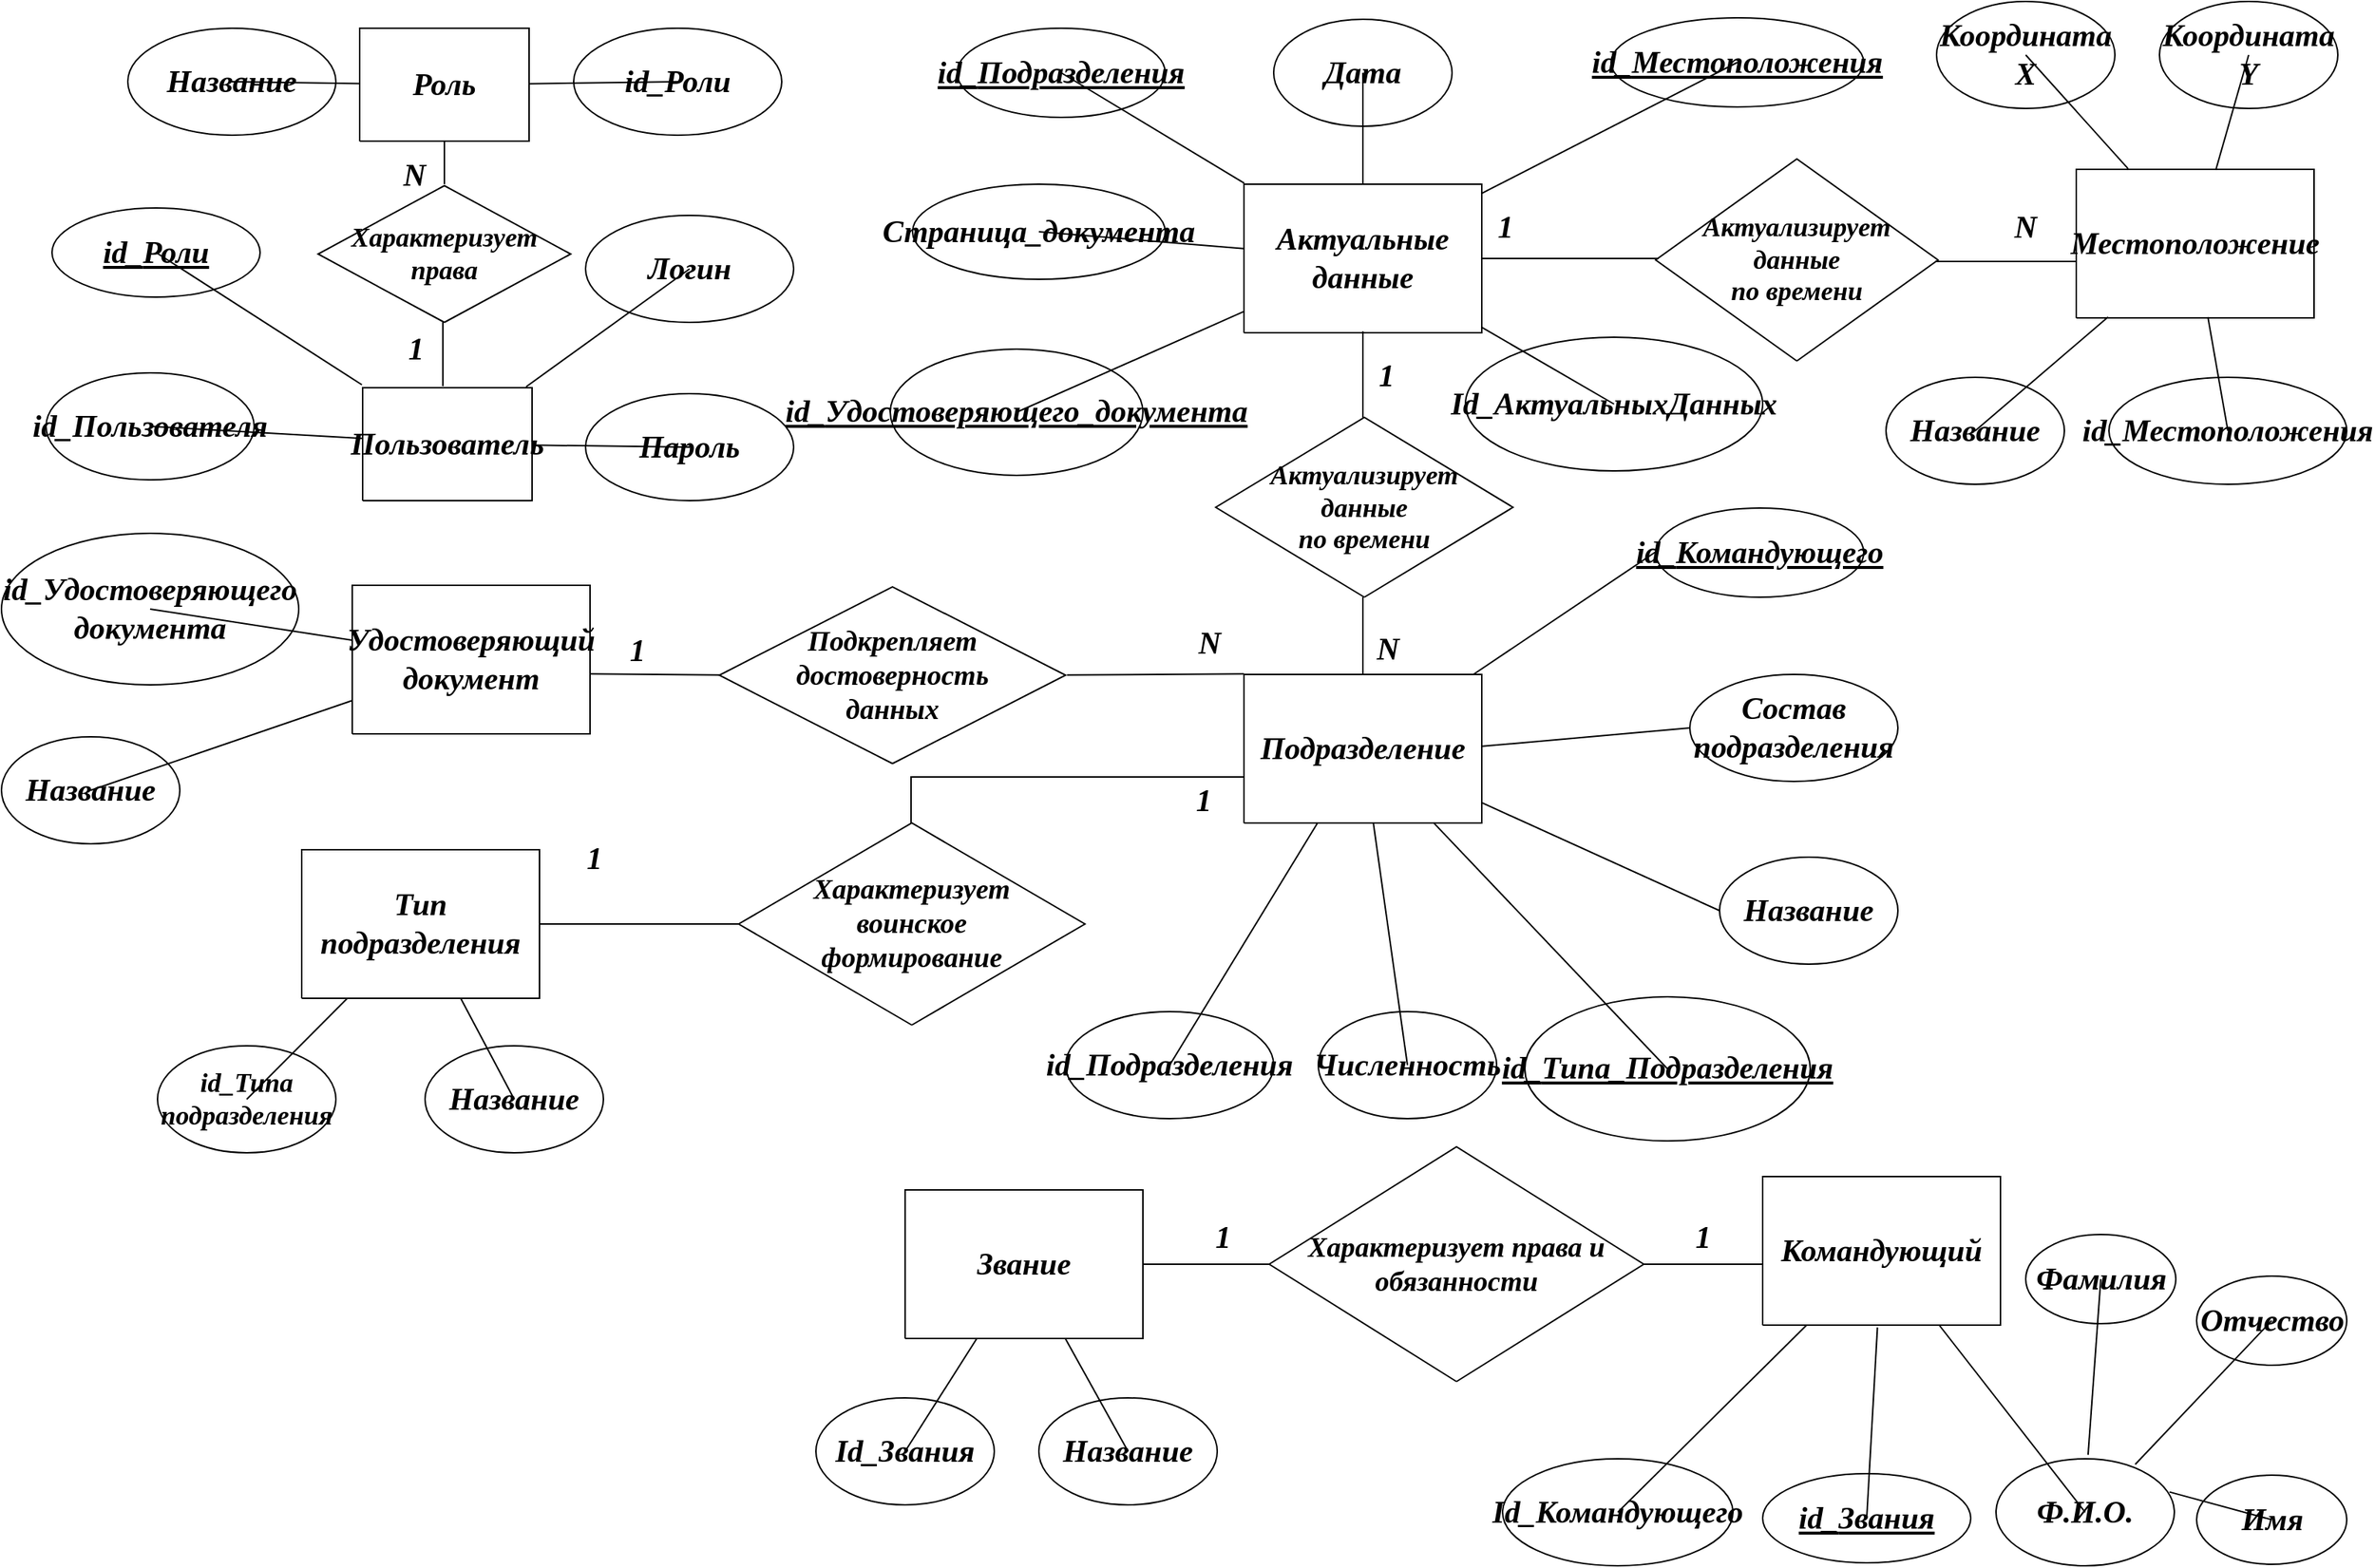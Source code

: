 <mxfile version="13.9.9" type="device"><diagram name="Страница-1" id="Страница-1"><mxGraphModel dx="1730" dy="1012" grid="0" gridSize="10" guides="1" tooltips="1" connect="1" arrows="1" fold="1" page="0" pageScale="1" pageWidth="850" pageHeight="1100" math="0" shadow="0"><root><mxCell id="0"/><mxCell id="1" value="Соединительная линия" parent="0"/><mxCell id="3" value="&lt;font style=&quot;font-size: 21px; color: rgb(0, 0, 0); direction: ltr; letter-spacing: 0px; line-height: 120%; opacity: 1;&quot;&gt;&lt;span&gt;&lt;span&gt;Подразделение&lt;br&gt;&lt;/span&gt;&lt;/span&gt;&lt;/font&gt;" style="verticalAlign=middle;align=center;vsdxID=135;fillColor=#FFFFFF;gradientColor=none;shape=stencil(nZBLDoAgDERP0z3SIyjew0SURgSD+Lu9kMZoXLhwN9O+tukAlrNpJg1SzDH4QW/URgNYgZTkjA4UkwJUgGXng+6DX1zLfmoymdXo17xh5zmRJ6Q42BWCfc2oJfdAr+Yv+AP9Cb7OJ3H/2JG1HNGz/84klThPVCc=);labelBackgroundColor=none;html=1;whiteSpace=wrap;fontFamily=Gost Type A;fontStyle=3;" parent="1" vertex="1"><mxGeometry x="861" y="543" width="160" height="100" as="geometry"/></mxCell><mxCell id="4" value="&lt;font style=&quot;font-size: 21px; color: rgb(0, 0, 0); direction: ltr; letter-spacing: 0px; line-height: 120%; opacity: 1;&quot;&gt;&lt;span&gt;&lt;span&gt;Местоположение&lt;br&gt;&lt;/span&gt;&lt;/span&gt;&lt;/font&gt;" style="verticalAlign=middle;align=center;vsdxID=136;fillColor=#FFFFFF;gradientColor=none;shape=stencil(nZBLDoAgDERP0z3SIyjew0SURgSD+Lu9kMZoXLhwN9O+tukAlrNpJg1SzDH4QW/URgNYgZTkjA4UkwJUgGXng+6DX1zLfmoymdXo17xh5zmRJ6Q42BWCfc2oJfdAr+Yv+AP9Cb7OJ3H/2JG1HNGz/84klThPVCc=);labelBackgroundColor=none;html=1;whiteSpace=wrap;fontFamily=Gost Type A;fontStyle=3;" parent="1" vertex="1"><mxGeometry x="1421" y="203" width="160" height="100" as="geometry"/></mxCell><mxCell id="5" value="&lt;font style=&quot;font-size: 21px; color: rgb(0, 0, 0); direction: ltr; letter-spacing: 0px; line-height: 120%; opacity: 1;&quot;&gt;&lt;span&gt;&lt;span&gt;Актуальные данные&lt;br&gt;&lt;/span&gt;&lt;/span&gt;&lt;/font&gt;" style="verticalAlign=middle;align=center;vsdxID=137;fillColor=#FFFFFF;gradientColor=none;shape=stencil(nZBLDoAgDERP0z3SIyjew0SURgSD+Lu9kMZoXLhwN9O+tukAlrNpJg1SzDH4QW/URgNYgZTkjA4UkwJUgGXng+6DX1zLfmoymdXo17xh5zmRJ6Q42BWCfc2oJfdAr+Yv+AP9Cb7OJ3H/2JG1HNGz/84klThPVCc=);labelBackgroundColor=none;html=1;whiteSpace=wrap;fontFamily=Gost Type A;fontStyle=3;" parent="1" vertex="1"><mxGeometry x="861" y="213" width="160" height="100" as="geometry"/></mxCell><mxCell id="6" value="&lt;font style=&quot;font-size: 21px; color: rgb(0, 0, 0); direction: ltr; letter-spacing: 0px; line-height: 120%; opacity: 1;&quot;&gt;&lt;span&gt;&lt;span&gt;Тип подразделения&lt;br&gt;&lt;/span&gt;&lt;/span&gt;&lt;/font&gt;" style="verticalAlign=middle;align=center;vsdxID=473;fillColor=#FFFFFF;gradientColor=none;shape=stencil(nZBLDoAgDERP0z3SIyjew0SURgSD+Lu9kMZoXLhwN9O+tukAlrNpJg1SzDH4QW/URgNYgZTkjA4UkwJUgGXng+6DX1zLfmoymdXo17xh5zmRJ6Q42BWCfc2oJfdAr+Yv+AP9Cb7OJ3H/2JG1HNGz/84klThPVCc=);labelBackgroundColor=none;html=1;whiteSpace=wrap;fontFamily=Gost Type A;fontStyle=3;" parent="1" vertex="1"><mxGeometry x="227" y="661" width="160" height="100" as="geometry"/></mxCell><mxCell id="7" style="vsdxID=605;fillColor=#FFFFFF;gradientColor=none;shape=stencil(vVHLDsIgEPwajiQI6RfU+h8bu22JCGRB2/69kG1iazx58DazM/vIjjBtmiCi0CplCjecbZ8nYc5Ca+snJJsLEqYTph0C4Ujh4XvmEaqzont41gkL96naodXKrGF6YSfQtUi0OXXDVlqPfJNP6usotUhYbJIUMmQb/GGrAxpRljVycDBuc1hKM2LclX8/7H9nFfB+82Cd45T2+mcspcSRmu4F);labelBackgroundColor=none;html=1;whiteSpace=wrap;fontFamily=Gost Type A;fontStyle=3;" parent="1" vertex="1"><mxGeometry x="1293" y="343" width="120" height="72" as="geometry"/></mxCell><mxCell id="8" style="vsdxID=606;fillColor=#FFFFFF;gradientColor=none;shape=stencil(UzV2Ls5ILEhVNTIoLinKz04tz0wpyVA1dlE1MsrMy0gtyiwBslSNXVWNndPyi1LTi/JL81Ig/IJEkEoQKze/DGRCBUSfqQFIi5FBJQrXDaI0JzMPSamhkYmeqRGKcl1TMz1jS2QtQAbCKogrkeXQnQUUgnjJ2BUA);labelBackgroundColor=none;html=1;whiteSpace=wrap;fontFamily=Gost Type A;fontStyle=3;" parent="7" vertex="1"><mxGeometry width="120" height="72" as="geometry"/></mxCell><mxCell id="9" value="&lt;font style=&quot;font-size: 21px; color: rgb(0, 0, 0); direction: ltr; letter-spacing: 0px; line-height: 120%; opacity: 1;&quot;&gt;Название&lt;br&gt;&lt;/font&gt;" style="text;vsdxID=605;fillColor=none;gradientColor=none;labelBackgroundColor=none;html=1;whiteSpace=wrap;verticalAlign=middle;align=center;strokeColor=none;;html=1;fontFamily=Gost Type A;fontStyle=3;" parent="7" vertex="1"><mxGeometry width="120" height="72" as="geometry"/></mxCell><mxCell id="10" style="vsdxID=607;fillColor=#FFFFFF;gradientColor=none;shape=stencil(vVHLDsIgEPwajiQI6RfU+h8bu22JCGRB2/69kG1iazx58DazM/vIjjBtmiCi0CplCjecbZ8nYc5Ca+snJJsLEqYTph0C4Ujh4XvmEaqzont41gkL96naodXKrGF6YSfQtUi0OXXDVlqPfJNP6usotUhYbJIUMmQb/GGrAxpRljVycDBuc1hKM2LclX8/7H9nFfB+82Cd45T2+mcspcSRmu4F);labelBackgroundColor=none;html=1;whiteSpace=wrap;fontFamily=Gost Type A;fontStyle=3;" parent="1" vertex="1"><mxGeometry x="1327" y="90" width="120" height="72" as="geometry"/></mxCell><mxCell id="11" style="vsdxID=608;fillColor=#FFFFFF;gradientColor=none;shape=stencil(UzV2Ls5ILEhVNTIoLinKz04tz0wpyVA1dlE1MsrMy0gtyiwBslSNXVWNndPyi1LTi/JL81Ig/IJEkEoQKze/DGRCBUSfqQFIi5FBJQrXDaI0JzMPSamhgbmeCYpqQ1MzPWNLZB1ABsImiCOR5dBdBRSC+MjYFQA=);labelBackgroundColor=none;html=1;whiteSpace=wrap;fontFamily=Gost Type A;fontStyle=3;" parent="10" vertex="1"><mxGeometry width="120" height="72" as="geometry"/></mxCell><mxCell id="12" value="&lt;p style=&quot;align:center;margin-left:0;margin-right:0;margin-top:0px;margin-bottom:0px;text-indent:0;valign:middle;direction:ltr;&quot;&gt;&lt;font style=&quot;font-size: 21px; color: rgb(0, 0, 0); direction: ltr; letter-spacing: 0px; line-height: 120%; opacity: 1;&quot;&gt;Координата&lt;/font&gt;&lt;font style=&quot;font-size: 21px; color: rgb(0, 0, 0); direction: ltr; letter-spacing: 0px; line-height: 120%; opacity: 1;&quot;&gt; X&lt;br&gt;&lt;/font&gt;&lt;/p&gt;" style="text;vsdxID=607;fillColor=none;gradientColor=none;labelBackgroundColor=none;html=1;whiteSpace=wrap;verticalAlign=middle;align=center;strokeColor=none;;html=1;fontFamily=Gost Type A;fontStyle=3;" parent="10" vertex="1"><mxGeometry width="120" height="72" as="geometry"/></mxCell><mxCell id="13" style="vsdxID=613;fillColor=#FFFFFF;gradientColor=none;shape=stencil(vVHLDsIgEPwajiQI6RfU+h8bu22JCGRB2/69kG1iazx58DazM/vIjjBtmiCi0CplCjecbZ8nYc5Ca+snJJsLEqYTph0C4Ujh4XvmEaqzont41gkL96naodXKrGF6YSfQtUi0OXXDVlqPfJNP6usotUhYbJIUMmQb/GGrAxpRljVycDBuc1hKM2LclX8/7H9nFfB+82Cd45T2+mcspcSRmu4F);labelBackgroundColor=none;html=1;whiteSpace=wrap;fontFamily=Gost Type A;fontStyle=3;" parent="1" vertex="1"><mxGeometry x="881" y="102" width="120" height="72" as="geometry"/></mxCell><mxCell id="14" style="vsdxID=614;fillColor=#FFFFFF;gradientColor=none;shape=stencil(UzV2Ls5ILEhVNTIoLinKz04tz0wpyVA1dlE1MsrMy0gtyiwBslSNXVWNndPyi1LTi/JL81Ig/IJEkEoQKze/DGRCBUSfqQFIi5FBJQrXDaI0JzMPt1JDUxM9Q3Nk5UAGwhqIC5Hl0J0EFIJ4x9gVAA==);labelBackgroundColor=none;html=1;whiteSpace=wrap;fontFamily=Gost Type A;fontStyle=3;" parent="13" vertex="1"><mxGeometry width="120" height="72" as="geometry"/></mxCell><mxCell id="15" value="&lt;font style=&quot;font-size: 21px; color: rgb(0, 0, 0); direction: ltr; letter-spacing: 0px; line-height: 120%; opacity: 1;&quot;&gt;Дата&lt;br&gt;&lt;/font&gt;" style="text;vsdxID=613;fillColor=none;gradientColor=none;labelBackgroundColor=none;html=1;whiteSpace=wrap;verticalAlign=middle;align=center;strokeColor=none;;html=1;fontFamily=Gost Type A;fontStyle=3;" parent="13" vertex="1"><mxGeometry width="120" height="72" as="geometry"/></mxCell><mxCell id="16" style="vsdxID=623;fillColor=#FFFFFF;gradientColor=none;shape=stencil(vVHLDsIgEPwajiQI6RfU+h8bu22JCGRB2/69kG1iazx58DazM/vIjjBtmiCi0CplCjecbZ8nYc5Ca+snJJsLEqYTph0C4Ujh4XvmEaqzont41gkL96naodXKrGF6YSfQtUi0OXXDVlqPfJNP6usotUhYbJIUMmQb/GGrAxpRljVycDBuc1hKM2LclX8/7H9nFfB+82Cd45T2+mcspcSRmu4F);labelBackgroundColor=none;html=1;whiteSpace=wrap;fontFamily=Gost Type A;fontStyle=3;" parent="1" vertex="1"><mxGeometry x="310" y="793" width="120" height="72" as="geometry"/></mxCell><mxCell id="17" style="vsdxID=624;fillColor=#FFFFFF;gradientColor=none;shape=stencil(UzV2Ls5ILEhVNTIoLinKz04tz0wpyVA1dlE1MsrMy0gtyiwBslSNXVWNndPyi1LTi/JL81Ig/IJEkEoQKze/DGRCBUSfqQFIi5FBJQrXDaI0JzMPSamhpZ6lBYpqXRMTPRMTZB1ABsImiCOR5dBdBRSC+MjYFQA=);labelBackgroundColor=none;html=1;whiteSpace=wrap;fontFamily=Gost Type A;fontStyle=3;" parent="16" vertex="1"><mxGeometry width="120" height="72" as="geometry"/></mxCell><mxCell id="18" value="&lt;font style=&quot;font-size: 21px; color: rgb(0, 0, 0); direction: ltr; letter-spacing: 0px; line-height: 120%; opacity: 1;&quot;&gt;Название&lt;br&gt;&lt;/font&gt;" style="text;vsdxID=623;fillColor=none;gradientColor=none;labelBackgroundColor=none;html=1;whiteSpace=wrap;verticalAlign=middle;align=center;strokeColor=none;;html=1;fontFamily=Gost Type A;fontStyle=3;" parent="16" vertex="1"><mxGeometry width="120" height="72" as="geometry"/></mxCell><mxCell id="19" style="vsdxID=626;fillColor=#FFFFFF;gradientColor=none;shape=stencil(vVHLDsIgEPwajiQI6RfU+h8bu22JCGRB2/69kG1iazx58DazM/vIjjBtmiCi0CplCjecbZ8nYc5Ca+snJJsLEqYTph0C4Ujh4XvmEaqzont41gkL96naodXKrGF6YSfQtUi0OXXDVlqPfJNP6usotUhYbJIUMmQb/GGrAxpRljVycDBuc1hKM2LclX8/7H9nFfB+82Cd45T2+mcspcSRmu4F);labelBackgroundColor=none;html=1;whiteSpace=wrap;fontFamily=Gost Type A;fontStyle=3;" parent="1" vertex="1"><mxGeometry x="911" y="770" width="120" height="72" as="geometry"/></mxCell><mxCell id="20" style="vsdxID=627;fillColor=#FFFFFF;gradientColor=none;shape=stencil(UzV2Ls5ILEhVNTIoLinKz04tz0wpyVA1dlE1MsrMy0gtyiwBslSNXVWNndPyi1LTi/JL81Ig/IJEkEoQKze/DGRCBUSfqQFIi5FBJQrXDaI0JzMPSamxgZ6FOYpqXUNzMz1jS2QtQAbCKogrkeXQnQUUgnjJ2BUA);labelBackgroundColor=none;html=1;whiteSpace=wrap;fontFamily=Gost Type A;fontStyle=3;" parent="19" vertex="1"><mxGeometry width="120" height="72" as="geometry"/></mxCell><mxCell id="21" value="&lt;font style=&quot;font-size: 21px; color: rgb(0, 0, 0); direction: ltr; letter-spacing: 0px; line-height: 120%; opacity: 1;&quot;&gt;Численность&lt;br&gt;&lt;/font&gt;" style="text;vsdxID=626;fillColor=none;gradientColor=none;labelBackgroundColor=none;html=1;whiteSpace=wrap;verticalAlign=middle;align=center;strokeColor=none;;html=1;fontFamily=Gost Type A;fontStyle=3;" parent="19" vertex="1"><mxGeometry width="120" height="72" as="geometry"/></mxCell><mxCell id="22" style="vsdxID=632;fillColor=#FFFFFF;gradientColor=none;shape=stencil(vVHLDsIgEPwajiQI6RfU+h8bu22JCGRB2/69kG1iazx58DazM/vIjjBtmiCi0CplCjecbZ8nYc5Ca+snJJsLEqYTph0C4Ujh4XvmEaqzont41gkL96naodXKrGF6YSfQtUi0OXXDVlqPfJNP6usotUhYbJIUMmQb/GGrAxpRljVycDBuc1hKM2LclX8/7H9nFfB+82Cd45T2+mcspcSRmu4F);labelBackgroundColor=none;html=1;whiteSpace=wrap;fontFamily=Gost Type A;fontStyle=3;" parent="1" vertex="1"><mxGeometry x="25" y="448" width="200" height="102" as="geometry"/></mxCell><mxCell id="23" style="vsdxID=633;fillColor=#FFFFFF;gradientColor=none;shape=stencil(UzV2Ls5ILEhVNTIoLinKz04tz0wpyVA1dlE1MsrMy0gtyiwBslSNXVWNndPyi1LTi/JL81Ig/IJEkEoQKze/DGRCBUSfqQFIi5FBJQrXDaI0JzMPSamhoYWeIYpqcwM9UzNkDUAGwiKIG5Hl0B0FFIJ4yNgVAA==);labelBackgroundColor=none;html=1;whiteSpace=wrap;fontFamily=Gost Type A;fontStyle=3;" parent="22" vertex="1"><mxGeometry width="200" height="102" as="geometry"/></mxCell><mxCell id="24" value="&lt;p style=&quot;align:center;margin-left:0;margin-right:0;margin-top:0px;margin-bottom:0px;text-indent:0;valign:middle;direction:ltr;&quot;&gt;&lt;font style=&quot;font-size: 21px; color: rgb(0, 0, 0); direction: ltr; letter-spacing: 0px; line-height: 120%; opacity: 1;&quot;&gt;id_&lt;/font&gt;&lt;font style=&quot;font-size: 21px; color: rgb(0, 0, 0); direction: ltr; letter-spacing: 0px; line-height: 120%; opacity: 1;&quot;&gt;Удостоверяющего документа&lt;br&gt;&lt;/font&gt;&lt;/p&gt;" style="text;vsdxID=632;fillColor=none;gradientColor=none;labelBackgroundColor=none;html=1;whiteSpace=wrap;verticalAlign=middle;align=center;strokeColor=none;;html=1;fontFamily=Gost Type A;fontStyle=3;" parent="22" vertex="1"><mxGeometry y="-0.86" width="200" height="102.86" as="geometry"/></mxCell><mxCell id="25" value="&lt;font style=&quot;font-size: 21px; color: rgb(0, 0, 0); direction: ltr; letter-spacing: 0px; line-height: 120%; opacity: 1;&quot;&gt;&lt;span&gt;&lt;span&gt;Удостоверяющий документ&lt;br&gt;&lt;/span&gt;&lt;/span&gt;&lt;/font&gt;" style="verticalAlign=middle;align=center;vsdxID=634;fillColor=#FFFFFF;gradientColor=none;shape=stencil(nZBLDoAgDERP0z3SIyjew0SURgSD+Lu9kMZoXLhwN9O+tukAlrNpJg1SzDH4QW/URgNYgZTkjA4UkwJUgGXng+6DX1zLfmoymdXo17xh5zmRJ6Q42BWCfc2oJfdAr+Yv+AP9Cb7OJ3H/2JG1HNGz/84klThPVCc=);labelBackgroundColor=none;html=1;whiteSpace=wrap;fontFamily=Gost Type A;fontStyle=3;" parent="1" vertex="1"><mxGeometry x="261" y="483" width="160" height="100" as="geometry"/></mxCell><mxCell id="26" style="vsdxID=635;fillColor=#FFFFFF;gradientColor=none;shape=stencil(vVHLDsIgEPwajiQI6RfU+h8bu22JCGRB2/69kG1iazx58DazM/vIjjBtmiCi0CplCjecbZ8nYc5Ca+snJJsLEqYTph0C4Ujh4XvmEaqzont41gkL96naodXKrGF6YSfQtUi0OXXDVlqPfJNP6usotUhYbJIUMmQb/GGrAxpRljVycDBuc1hKM2LclX8/7H9nFfB+82Cd45T2+mcspcSRmu4F);labelBackgroundColor=none;html=1;whiteSpace=wrap;fontFamily=Gost Type A;fontStyle=3;" parent="1" vertex="1"><mxGeometry x="25" y="585" width="120" height="72" as="geometry"/></mxCell><mxCell id="27" style="vsdxID=636;fillColor=#FFFFFF;gradientColor=none;shape=stencil(UzV2Ls5ILEhVNTIoLinKz04tz0wpyVA1dlE1MsrMy0gtyiwBslSNXVWNndPyi1LTi/JL81Ig/IJEkEoQKze/DGRCBUSfqQFIi5FBJQrXDaI0JzMPSamhpZmehTGKcl1jEz0DM2QtQAbCKogrkeXQnQUUgnjJ2BUA);labelBackgroundColor=none;html=1;whiteSpace=wrap;fontFamily=Gost Type A;fontStyle=3;" parent="26" vertex="1"><mxGeometry width="120" height="72" as="geometry"/></mxCell><mxCell id="28" value="&lt;font style=&quot;font-size: 21px; color: rgb(0, 0, 0); direction: ltr; letter-spacing: 0px; line-height: 120%; opacity: 1;&quot;&gt;Название&lt;br&gt;&lt;/font&gt;" style="text;vsdxID=635;fillColor=none;gradientColor=none;labelBackgroundColor=none;html=1;whiteSpace=wrap;verticalAlign=middle;align=center;strokeColor=none;;html=1;fontFamily=Gost Type A;fontStyle=3;" parent="26" vertex="1"><mxGeometry width="120" height="72" as="geometry"/></mxCell><mxCell id="29" style="vsdxID=637;fillColor=#FFFFFF;gradientColor=none;shape=stencil(vVHLDsIgEPwajiQI6RfU+h8bu22JCGRB2/69kG1iazx58DazM/vIjjBtmiCi0CplCjecbZ8nYc5Ca+snJJsLEqYTph0C4Ujh4XvmEaqzont41gkL96naodXKrGF6YSfQtUi0OXXDVlqPfJNP6usotUhYbJIUMmQb/GGrAxpRljVycDBuc1hKM2LclX8/7H9nFfB+82Cd45T2+mcspcSRmu4F);labelBackgroundColor=none;html=1;whiteSpace=wrap;fontFamily=Gost Type A;fontStyle=3;" parent="1" vertex="1"><mxGeometry x="741" y="770" width="140" height="72" as="geometry"/></mxCell><mxCell id="30" style="vsdxID=638;fillColor=#FFFFFF;gradientColor=none;shape=stencil(UzV2Ls5ILEhVNTIoLinKz04tz0wpyVA1dlE1MsrMy0gtyiwBslSNXVWNndPyi1LTi/JL81Ig/IJEkEoQKze/DGRCBUSfqQFIi5FBJQrXDaI0JzMPSamhkaGegRmKcl1DczM9Y0tkPUAGwi6IM5Hl0N0FFIL4ydgVAA==);labelBackgroundColor=none;html=1;whiteSpace=wrap;fontFamily=Gost Type A;fontStyle=3;" parent="29" vertex="1"><mxGeometry width="140" height="72" as="geometry"/></mxCell><mxCell id="31" value="&lt;font style=&quot;font-size: 21px; color: rgb(0, 0, 0); direction: ltr; letter-spacing: 0px; line-height: 120%; opacity: 1;&quot;&gt;id_Подразделения&lt;br&gt;&lt;/font&gt;" style="text;vsdxID=637;fillColor=none;gradientColor=none;labelBackgroundColor=none;html=1;whiteSpace=wrap;verticalAlign=middle;align=center;strokeColor=none;;html=1;fontFamily=Gost Type A;fontStyle=3;" parent="29" vertex="1"><mxGeometry width="140" height="72" as="geometry"/></mxCell><mxCell id="32" style="vsdxID=806;fillColor=#FFFFFF;gradientColor=none;shape=stencil(vVHLDsIgEPwajiQI6RfU+h8bu22JCGRB2/69kG1iazx58DazM/vIjjBtmiCi0CplCjecbZ8nYc5Ca+snJJsLEqYTph0C4Ujh4XvmEaqzont41gkL96naodXKrGF6YSfQtUi0OXXDVlqPfJNP6usotUhYbJIUMmQb/GGrAxpRljVycDBuc1hKM2LclX8/7H9nFfB+82Cd45T2+mcspcSRmu4F);labelBackgroundColor=none;html=1;whiteSpace=wrap;fontFamily=Gost Type A;fontStyle=3;" parent="1" vertex="1"><mxGeometry x="1161" y="543" width="140" height="72" as="geometry"/></mxCell><mxCell id="34" value="&lt;font style=&quot;font-size: 21px; color: rgb(0, 0, 0); direction: ltr; letter-spacing: 0px; line-height: 120%; opacity: 1;&quot;&gt;Состав подразделения&lt;br&gt;&lt;/font&gt;" style="text;vsdxID=806;fillColor=none;gradientColor=none;labelBackgroundColor=none;html=1;whiteSpace=wrap;verticalAlign=middle;align=center;strokeColor=none;;html=1;fontFamily=Gost Type A;fontStyle=3;" parent="32" vertex="1"><mxGeometry width="140" height="72" as="geometry"/></mxCell><mxCell id="35" style="vsdxID=823;fillColor=#FFFFFF;gradientColor=none;shape=stencil(vVHLDsIgEPwajiQI6RfU+h8bu22JCGRB2/69kG1iazx58DazM/vIjjBtmiCi0CplCjecbZ8nYc5Ca+snJJsLEqYTph0C4Ujh4XvmEaqzont41gkL96naodXKrGF6YSfQtUi0OXXDVlqPfJNP6usotUhYbJIUMmQb/GGrAxpRljVycDBuc1hKM2LclX8/7H9nFfB+82Cd45T2+mcspcSRmu4F);labelBackgroundColor=none;html=1;whiteSpace=wrap;fontFamily=Gost Type A;fontStyle=3;" parent="1" vertex="1"><mxGeometry x="130" y="793" width="120" height="72" as="geometry"/></mxCell><mxCell id="36" style="vsdxID=824;fillColor=#FFFFFF;gradientColor=none;shape=stencil(UzV2Ls5ILEhVNTIoLinKz04tz0wpyVA1dlE1MsrMy0gtyiwBslSNXVWNndPyi1LTi/JL81Ig/IJEkEoQKze/DGRCBUSfqQFIi5FBJQrXDaI0JzMPSamhgZmeiRGKcl0TEz0TE2QtQAbCKogrkeXQnQUUgnjJ2BUA);labelBackgroundColor=none;html=1;whiteSpace=wrap;fontFamily=Gost Type A;fontStyle=3;" parent="35" vertex="1"><mxGeometry width="120" height="72" as="geometry"/></mxCell><mxCell id="37" value="&lt;font style=&quot;font-size: 18px; color: rgb(0, 0, 0); direction: ltr; letter-spacing: 0px; line-height: 120%; opacity: 1;&quot;&gt;id_Типа подразделения&lt;br&gt;&lt;/font&gt;" style="text;vsdxID=823;fillColor=none;gradientColor=none;labelBackgroundColor=none;html=1;whiteSpace=wrap;verticalAlign=middle;align=center;strokeColor=none;;html=1;fontFamily=Gost Type A;fontStyle=3;" parent="35" vertex="1"><mxGeometry width="120" height="72" as="geometry"/></mxCell><mxCell id="38" style="vsdxID=825;fillColor=#FFFFFF;gradientColor=none;shape=stencil(vVHLDsIgEPwajiQI6RfU+h8bu22JCGRB2/69kG1iazx58DazM/vIjjBtmiCi0CplCjecbZ8nYc5Ca+snJJsLEqYTph0C4Ujh4XvmEaqzont41gkL96naodXKrGF6YSfQtUi0OXXDVlqPfJNP6usotUhYbJIUMmQb/GGrAxpRljVycDBuc1hKM2LclX8/7H9nFfB+82Cd45T2+mcspcSRmu4F);labelBackgroundColor=none;html=1;whiteSpace=wrap;fontFamily=Gost Type A;fontStyle=3;" parent="1" vertex="1"><mxGeometry x="1477" y="90" width="120" height="72" as="geometry"/></mxCell><mxCell id="39" style="vsdxID=826;fillColor=#FFFFFF;gradientColor=none;shape=stencil(XY9LDoAgDERP061BGjWu/dzDRBSigkH83V5IF6K7afumnQJWm+xWAZxtzppJnKp3ErAGzpWWwirnFWADWA3GitGaXfdUr10gg1rMETZc5MtYsHB2f8qW0FnpCMU0KYoPnWZ5gmXs8OK9RCHj2T+Vb9FH2Dw=);labelBackgroundColor=none;html=1;whiteSpace=wrap;fontFamily=Gost Type A;fontStyle=3;" parent="38" vertex="1"><mxGeometry width="120" height="72" as="geometry"/></mxCell><mxCell id="40" value="&lt;p style=&quot;align:center;margin-left:0;margin-right:0;margin-top:0px;margin-bottom:0px;text-indent:0;valign:middle;direction:ltr;&quot;&gt;&lt;font style=&quot;font-size: 21px; color: rgb(0, 0, 0); direction: ltr; letter-spacing: 0px; line-height: 120%; opacity: 1;&quot;&gt;Координата &lt;/font&gt;&lt;font style=&quot;font-size: 21px; color: rgb(0, 0, 0); direction: ltr; letter-spacing: 0px; line-height: 120%; opacity: 1;&quot;&gt;Y&lt;br&gt;&lt;/font&gt;&lt;/p&gt;" style="text;vsdxID=825;fillColor=none;gradientColor=none;labelBackgroundColor=none;html=1;whiteSpace=wrap;verticalAlign=middle;align=center;strokeColor=none;;html=1;fontFamily=Gost Type A;fontStyle=3;" parent="38" vertex="1"><mxGeometry width="120" height="72" as="geometry"/></mxCell><mxCell id="41" style="vsdxID=802;fillColor=#FFFFFF;gradientColor=none;shape=stencil(vVHLDsIgEPwajiQI6RfU+h8bu22JCGRB2/69kG1iazx58DazM/vIjjBtmiCi0CplCjecbZ8nYc5Ca+snJJsLEqYTph0C4Ujh4XvmEaqzont41gkL96naodXKrGF6YSfQtUi0OXXDVlqPfJNP6usotUhYbJIUMmQb/GGrAxpRljVycDBuc1hKM2LclX8/7H9nFfB+82Cd45T2+mcspcSRmu4F);labelBackgroundColor=none;html=1;whiteSpace=wrap;fontFamily=Gost Type A;fontStyle=3;" parent="1" vertex="1"><mxGeometry x="573" y="1030" width="120" height="72" as="geometry"/></mxCell><mxCell id="42" style="vsdxID=803;fillColor=#FFFFFF;gradientColor=none;shape=stencil(UzV2Ls5ILEhVNTIoLinKz04tz0wpyVA1dlE1MsrMy0gtyiwBslSNXVWNndPyi1LTi/JL81Ig/IJEkEoQKze/DGRCBUSfqQFIi5FBJQrXDaI0JzMPSamlgZ6RIYpqXVNTPVMzZB1ABsImiCOR5dBdBRSC+MjYFQA=);labelBackgroundColor=none;html=1;whiteSpace=wrap;fontFamily=Gost Type A;fontStyle=3;" parent="41" vertex="1"><mxGeometry width="120" height="72" as="geometry"/></mxCell><mxCell id="43" value="&lt;font style=&quot;font-size: 21px; color: rgb(0, 0, 0); direction: ltr; letter-spacing: 0px; line-height: 120%; opacity: 1;&quot;&gt;Id_Звания&lt;br&gt;&lt;/font&gt;" style="text;vsdxID=802;fillColor=none;gradientColor=none;labelBackgroundColor=none;html=1;whiteSpace=wrap;verticalAlign=middle;align=center;strokeColor=none;;html=1;fontFamily=Gost Type A;fontStyle=3;" parent="41" vertex="1"><mxGeometry width="120" height="72" as="geometry"/></mxCell><mxCell id="44" value="&lt;font style=&quot;font-size: 21px; color: rgb(0, 0, 0); direction: ltr; letter-spacing: 0px; line-height: 120%; opacity: 1;&quot;&gt;&lt;span&gt;&lt;span&gt;Командующий&lt;br&gt;&lt;/span&gt;&lt;/span&gt;&lt;/font&gt;" style="verticalAlign=middle;align=center;vsdxID=472;fillColor=#FFFFFF;gradientColor=none;shape=stencil(nZBLDoAgDERP0z3SIyjew0SURgSD+Lu9kMZoXLhwN9O+tukAlrNpJg1SzDH4QW/URgNYgZTkjA4UkwJUgGXng+6DX1zLfmoymdXo17xh5zmRJ6Q42BWCfc2oJfdAr+Yv+AP9Cb7OJ3H/2JG1HNGz/84klThPVCc=);labelBackgroundColor=none;html=1;whiteSpace=wrap;fontFamily=Gost Type A;fontStyle=3;" parent="1" vertex="1"><mxGeometry x="1210" y="881" width="160" height="100" as="geometry"/></mxCell><mxCell id="45" style="vsdxID=611;fillColor=#FFFFFF;gradientColor=none;shape=stencil(vVHLDsIgEPwajiQI6RfU+h8bu22JCGRB2/69kG1iazx58DazM/vIjjBtmiCi0CplCjecbZ8nYc5Ca+snJJsLEqYTph0C4Ujh4XvmEaqzont41gkL96naodXKrGF6YSfQtUi0OXXDVlqPfJNP6usotUhYbJIUMmQb/GGrAxpRljVycDBuc1hKM2LclX8/7H9nFfB+82Cd45T2+mcspcSRmu4F);labelBackgroundColor=none;html=1;whiteSpace=wrap;fontFamily=Gost Type A;fontStyle=3;" parent="1" vertex="1"><mxGeometry x="1367" y="1071" width="120" height="72" as="geometry"/></mxCell><mxCell id="46" style="vsdxID=612;fillColor=#FFFFFF;gradientColor=none;shape=stencil(XY/LDoQgDEW/pksNtiGZvY//MBEHooJBfP29kC4GZ3fbntveAtWb7lcFKLbg3aROMwQN1ACisVp5E6ICaoHq0Xn19W63A9drn8ikFnekDRf7pEgWFPer7Bidjc3QgqryI194UaHMDVH8DnHGfPYfKrb4IWof);labelBackgroundColor=none;html=1;whiteSpace=wrap;fontFamily=Gost Type A;fontStyle=3;" parent="45" vertex="1"><mxGeometry width="120" height="72" as="geometry"/></mxCell><mxCell id="47" value="&lt;font style=&quot;font-size: 21px; color: rgb(0, 0, 0); direction: ltr; letter-spacing: 0px; line-height: 120%; opacity: 1;&quot;&gt;Ф.И.О.&lt;br&gt;&lt;/font&gt;" style="text;vsdxID=611;fillColor=none;gradientColor=none;labelBackgroundColor=none;html=1;whiteSpace=wrap;verticalAlign=middle;align=center;strokeColor=none;;html=1;fontFamily=Gost Type A;fontStyle=3;" parent="45" vertex="1"><mxGeometry width="120" height="72" as="geometry"/></mxCell><mxCell id="48" value="&lt;font style=&quot;font-size: 21px; color: rgb(0, 0, 0); direction: ltr; letter-spacing: 0px; line-height: 120%; opacity: 1;&quot;&gt;&lt;span&gt;&lt;span&gt;Звание&lt;br&gt;&lt;/span&gt;&lt;/span&gt;&lt;/font&gt;" style="verticalAlign=middle;align=center;vsdxID=615;fillColor=#FFFFFF;gradientColor=none;shape=stencil(nZBLDoAgDERP0z3SIyjew0SURgSD+Lu9kMZoXLhwN9O+tukAlrNpJg1SzDH4QW/URgNYgZTkjA4UkwJUgGXng+6DX1zLfmoymdXo17xh5zmRJ6Q42BWCfc2oJfdAr+Yv+AP9Cb7OJ3H/2JG1HNGz/84klThPVCc=);labelBackgroundColor=none;html=1;whiteSpace=wrap;fontFamily=Gost Type A;fontStyle=3;" parent="1" vertex="1"><mxGeometry x="633" y="890" width="160" height="100" as="geometry"/></mxCell><mxCell id="49" style="vsdxID=621;fillColor=#FFFFFF;gradientColor=none;shape=stencil(vVHLDsIgEPwajiQI6RfU+h8bu22JCGRB2/69kG1iazx58DazM/vIjjBtmiCi0CplCjecbZ8nYc5Ca+snJJsLEqYTph0C4Ujh4XvmEaqzont41gkL96naodXKrGF6YSfQtUi0OXXDVlqPfJNP6usotUhYbJIUMmQb/GGrAxpRljVycDBuc1hKM2LclX8/7H9nFfB+82Cd45T2+mcspcSRmu4F);labelBackgroundColor=none;html=1;whiteSpace=wrap;fontFamily=Gost Type A;fontStyle=3;" parent="1" vertex="1"><mxGeometry x="1035" y="1071" width="155" height="72" as="geometry"/></mxCell><mxCell id="50" style="vsdxID=622;fillColor=#FFFFFF;gradientColor=none;shape=stencil(UzV2Ls5ILEhVNTIoLinKz04tz0wpyVA1dlE1MsrMy0gtyiwBslSNXVWNndPyi1LTi/JL81Ig/IJEkEoQKze/DGRCBUSfqQFIi5FBJQrXDaI0JzMPSamhsaGepQWKcl1DI1NkDUAGwiKIG5Hl0B0FFIJ4yNgVAA==);labelBackgroundColor=none;html=1;whiteSpace=wrap;fontFamily=Gost Type A;fontStyle=3;" parent="49" vertex="1"><mxGeometry width="155" height="72" as="geometry"/></mxCell><mxCell id="51" value="&lt;p style=&quot;align:center;margin-left:0;margin-right:0;margin-top:0px;margin-bottom:0px;text-indent:0;valign:middle;direction:ltr;&quot;&gt;&lt;font style=&quot;font-size: 21px; color: rgb(0, 0, 0); direction: ltr; letter-spacing: 0px; line-height: 120%; opacity: 1;&quot;&gt;Id_&lt;/font&gt;&lt;font style=&quot;font-size: 21px; color: rgb(0, 0, 0); direction: ltr; letter-spacing: 0px; line-height: 120%; opacity: 1;&quot;&gt;Командующего&lt;br&gt;&lt;/font&gt;&lt;/p&gt;" style="text;vsdxID=621;fillColor=none;gradientColor=none;labelBackgroundColor=none;html=1;whiteSpace=wrap;verticalAlign=middle;align=center;strokeColor=none;;html=1;fontFamily=Gost Type A;fontStyle=3;" parent="49" vertex="1"><mxGeometry width="155" height="72" as="geometry"/></mxCell><mxCell id="52" style="vsdxID=804;fillColor=#FFFFFF;gradientColor=none;shape=stencil(vVHLDsIgEPwajiQI6RfU+h8bu22JCGRB2/69kG1iazx58DazM/vIjjBtmiCi0CplCjecbZ8nYc5Ca+snJJsLEqYTph0C4Ujh4XvmEaqzont41gkL96naodXKrGF6YSfQtUi0OXXDVlqPfJNP6usotUhYbJIUMmQb/GGrAxpRljVycDBuc1hKM2LclX8/7H9nFfB+82Cd45T2+mcspcSRmu4F);labelBackgroundColor=none;html=1;whiteSpace=wrap;fontFamily=Gost Type A;fontStyle=3;" parent="1" vertex="1"><mxGeometry x="723" y="1030" width="120" height="72" as="geometry"/></mxCell><mxCell id="53" style="vsdxID=805;fillColor=#FFFFFF;gradientColor=none;shape=stencil(UzV2Ls5ILEhVNTIoLinKz04tz0wpyVA1dlE1MsrMy0gtyiwBslSNXVWNndPyi1LTi/JL81Ig/IJEkEoQKze/DGRCBUSfqQFIi5FBJQrXDaI0JzMPSamhiZ6FIYpqXVNTPVMzZB1ABsImiCOR5dBdBRSC+MjYFQA=);labelBackgroundColor=none;html=1;whiteSpace=wrap;fontFamily=Gost Type A;fontStyle=3;" parent="52" vertex="1"><mxGeometry width="120" height="72" as="geometry"/></mxCell><mxCell id="54" value="&lt;font style=&quot;font-size: 21px; color: rgb(0, 0, 0); direction: ltr; letter-spacing: 0px; line-height: 120%; opacity: 1;&quot;&gt;Название&lt;br&gt;&lt;/font&gt;" style="text;vsdxID=804;fillColor=none;gradientColor=none;labelBackgroundColor=none;html=1;whiteSpace=wrap;verticalAlign=middle;align=center;strokeColor=none;;html=1;fontFamily=Gost Type A;fontStyle=3;" parent="52" vertex="1"><mxGeometry width="120" height="72" as="geometry"/></mxCell><mxCell id="55" value="&lt;font style=&quot;font-size: 19px; color: rgb(0, 0, 0); direction: ltr; letter-spacing: 0px; line-height: 120%; opacity: 1;&quot;&gt;&lt;span&gt;&lt;span&gt;Характеризует права  и обязанности&lt;br&gt;&lt;/span&gt;&lt;/span&gt;&lt;/font&gt;" style="verticalAlign=middle;align=center;vsdxID=835;fillColor=#FFFFFF;gradientColor=none;shape=stencil(nZBNDoUgDIRP0z3SeAKf3sNElEYEg/h3+wdpjIaFC3cz9OukDGC16HZWIMUSvBvVTl3QgD+QkqxWnkJUgDVg1TuvBu9W27Gf20QmNbktJRy8V4q0IsXJthDsG2YN2Qd7DS+4fGGz3Bfyc2Z2axT3J3syhjt6zvNS4hMXivUf);labelBackgroundColor=none;html=1;whiteSpace=wrap;fontFamily=Gost Type A;fontStyle=3;" parent="1" vertex="1"><mxGeometry x="878" y="861" width="252" height="158" as="geometry"/></mxCell><mxCell id="56" style="vsdxID=836;fillColor=none;gradientColor=none;shape=stencil(fY9LDoAgDERP0z3SeALFe5iI0qhAEH+3F9KFxIW7mfa1nQI2m+m9Bim2GNysTxqiAWxBSrJGB4pJASrAZnRBT8HtdmDv+0xmtbojb7h4TuQJKW52NduOyYVsQVbij03iPcHpyt43TirxK6ge);labelBackgroundColor=#ffffff;html=1;whiteSpace=wrap;fontFamily=Gost Type A;fontStyle=3;" parent="1" vertex="1"><mxGeometry x="1130" y="930" width="80" height="20" as="geometry"/></mxCell><mxCell id="57" style="vsdxID=841;fillColor=none;gradientColor=none;shape=stencil(fY9LDoAgDERP0z3SeALFe5iI0qhAEH+3F9KFxIW7mfa1nQI2m+m9Bim2GNysTxqiAWxBSrJGB4pJASrAZnRBT8HtdmDv+0xmtbojb7h4TuQJKW52NduOyYVsQVbij03iPcHpyt43TirxK6ge);labelBackgroundColor=#ffffff;html=1;whiteSpace=wrap;fontFamily=Gost Type A;fontStyle=3;" parent="1" vertex="1"><mxGeometry x="793" y="930" width="85" height="20" as="geometry"/></mxCell><mxCell id="58" value="&lt;font style=&quot;font-size: 19px; color: rgb(0, 0, 0); direction: ltr; letter-spacing: 0px; line-height: 120%; opacity: 1;&quot;&gt;&lt;span&gt;&lt;span&gt;Подкрепляет&lt;br&gt; достоверность&lt;br&gt; данных&lt;br&gt;&lt;/span&gt;&lt;/span&gt;&lt;/font&gt;" style="verticalAlign=middle;align=center;vsdxID=848;fillColor=#FFFFFF;gradientColor=none;shape=stencil(nZBNDoUgDIRP0z3SeAKf3sNElEYEg/h3+wdpjIaFC3cz9OukDGC16HZWIMUSvBvVTl3QgD+QkqxWnkJUgDVg1TuvBu9W27Gf20QmNbktJRy8V4q0IsXJthDsG2YN2Qd7DS+4fGGz3Bfyc2Z2axT3J3syhjt6zvNS4hMXivUf);labelBackgroundColor=none;html=1;whiteSpace=wrap;fontFamily=Gost Type A;fontStyle=3;" parent="1" vertex="1"><mxGeometry x="508" y="484" width="233" height="119" as="geometry"/></mxCell><mxCell id="59" style="vsdxID=849;fillColor=none;gradientColor=none;shape=stencil(XY9LDoMwDERP4y0KdhHs+dwDKSmJCgkKKbS3J6kXhO7G4zf+ALWbHlcFKLbg3UsdRgYN1AGisVp5E6IC6oHap/Nq8u5tJdfrmMikFrenCR/OiZRA8eWqwqKknzMwPBubwaW444+6aOocj+JaxDfmvf+josUPUX8C);labelBackgroundColor=#ffffff;html=1;whiteSpace=wrap;;flipV=1;fontFamily=Gost Type A;fontStyle=3;" parent="1" vertex="1"><mxGeometry x="421" y="533" width="87" height="20" as="geometry"/></mxCell><mxCell id="60" style="vsdxID=1048;fillColor=none;gradientColor=none;shape=stencil(XY9LDoMwDERP4y0KdhHs+dwDKSmJCgkKKbS3J6kXhO7G4zf+ALWbHlcFKLbg3UsdRgYN1AGisVp5E6IC6oHap/Nq8u5tJdfrmMikFrenCR/OiZRA8eWqwqKknzMwPBubwaW444+6aOocj+JaxDfmvf+josUPUX8C);labelBackgroundColor=#ffffff;html=1;whiteSpace=wrap;fontFamily=Gost Type A;fontStyle=3;" parent="1" vertex="1"><mxGeometry x="742" y="533" width="119" height="20" as="geometry"/></mxCell><mxCell id="61" style="vsdxID=1053;fillColor=none;gradientColor=none;shape=stencil(fY9LDoAgDERP0z3SeALFe5iI0qhAEH+3F9KFxIW7mfa1nQI2m+m9Bim2GNysTxqiAWxBSrJGB4pJASrAZnRBT8HtdmDv+0xmtbojb7h4TuQJKW52NduOyYVsQVbij03iPcHpyt43TirxK6ge);labelBackgroundColor=#ffffff;html=1;whiteSpace=wrap;fontFamily=Gost Type A;fontStyle=3;" parent="1" vertex="1"><mxGeometry x="387" y="701" width="135" height="20" as="geometry"/></mxCell><mxCell id="62" value="&lt;font style=&quot;font-size: 19px; color: rgb(0, 0, 0); direction: ltr; letter-spacing: 0px; line-height: 120%; opacity: 1;&quot;&gt;&lt;span&gt;&lt;span&gt;Характеризует &lt;br&gt;воинское &lt;br&gt;формирование&lt;br&gt;&lt;/span&gt;&lt;/span&gt;&lt;/font&gt;" style="verticalAlign=middle;align=center;vsdxID=1058;fillColor=#FFFFFF;gradientColor=none;shape=stencil(nZBNDoUgDIRP0z3SeAKf3sNElEYEg/h3+wdpjIaFC3cz9OukDGC16HZWIMUSvBvVTl3QgD+QkqxWnkJUgDVg1TuvBu9W27Gf20QmNbktJRy8V4q0IsXJthDsG2YN2Qd7DS+4fGGz3Bfyc2Z2axT3J3syhjt6zvNS4hMXivUf);labelBackgroundColor=none;html=1;whiteSpace=wrap;fontFamily=Gost Type A;fontStyle=3;" parent="1" vertex="1"><mxGeometry x="521" y="643" width="233" height="136" as="geometry"/></mxCell><mxCell id="63" style="vsdxID=1059;fillColor=none;gradientColor=none;shape=stencil(nY9LDoAgDERP0z3SI/i5B4koRAWC+Lu9NI3xs3Q3075ppoDlbFTQIMWcoh/0ZttkACuQ0jqjo01ZAdaAZeej7qNfXMs+KCJJTX6lCzvnBCWkONgVgn3D6GjdA72Wv+AXmsXdh1957r7d84j/xvoE);labelBackgroundColor=#ffffff;html=1;whiteSpace=wrap;;flipV=1;;flipH=1;fontFamily=Gost Type A;fontStyle=3;" parent="1" vertex="1"><mxGeometry x="637" y="612" width="224" height="31" as="geometry"/></mxCell><mxCell id="68" value="&lt;font style=&quot;font-size: 18px; color: rgb(0, 0, 0); direction: ltr; letter-spacing: 0px; line-height: 120%; opacity: 1;&quot;&gt;&lt;span&gt;&lt;span&gt;Актуализирует &lt;br&gt;данные&lt;br&gt; по времени&lt;br&gt;&lt;/span&gt;&lt;/span&gt;&lt;/font&gt;" style="verticalAlign=middle;align=center;vsdxID=1064;fillColor=#FFFFFF;gradientColor=none;shape=stencil(nZBNDoUgDIRP0z3SeAKf3sNElEYEg/h3+wdpjIaFC3cz9OukDGC16HZWIMUSvBvVTl3QgD+QkqxWnkJUgDVg1TuvBu9W27Gf20QmNbktJRy8V4q0IsXJthDsG2YN2Qd7DS+4fGGz3Bfyc2Z2axT3J3syhjt6zvNS4hMXivUf);labelBackgroundColor=none;html=1;whiteSpace=wrap;fontFamily=Gost Type A;fontStyle=3;" parent="1" vertex="1"><mxGeometry x="842" y="370" width="200" height="121" as="geometry"/></mxCell><mxCell id="69" style="vsdxID=1065;fillColor=none;gradientColor=none;shape=stencil(dY9JDoAgDEVP0z3SeAKHe5CI0qhAEKfbC+nCIXH3f/va/gJWi1FegxRLDG7UO3XRANYgJVmjA8WkABvAqndBD8GttmPvVSazmt2WNxw8V4o8IsXJthDsW2Ynsv/si0ziPsHpnr1vnFTiV7C5AA==);labelBackgroundColor=#ffffff;html=1;whiteSpace=wrap;;flipV=1;fontFamily=Gost Type A;fontStyle=3;" parent="1" vertex="1"><mxGeometry x="931" y="312" width="20" height="58" as="geometry"/></mxCell><mxCell id="74" style="vsdxID=1070;fillColor=none;gradientColor=none;shape=stencil(dY9JDoAgDEVP0z3SeAKHe5CI0qhAEKfbC+nCIXH3f/va/gJWi1FegxRLDG7UO3XRANYgJVmjA8WkABvAqndBD8GttmPvVSazmt2WNxw8V4o8IsXJthDsW2Ynsv/si0ziPsHpnr1vnFTiV7C5AA==);labelBackgroundColor=#ffffff;html=1;whiteSpace=wrap;;flipV=1;fontFamily=Gost Type A;fontStyle=3;" parent="1" vertex="1"><mxGeometry x="931" y="491" width="20" height="52" as="geometry"/></mxCell><mxCell id="79" value="&lt;font style=&quot;font-size: 18px; color: rgb(0, 0, 0); direction: ltr; letter-spacing: 0px; line-height: 120%; opacity: 1;&quot;&gt;&lt;span&gt;&lt;span&gt;Актуализирует &lt;br&gt;данные&lt;br&gt; по времени&lt;br&gt;&lt;/span&gt;&lt;/span&gt;&lt;/font&gt;" style="verticalAlign=middle;align=center;vsdxID=1075;fillColor=#FFFFFF;gradientColor=none;shape=stencil(nZBNDoUgDIRP0z3SeAKf3sNElEYEg/h3+wdpjIaFC3cz9OukDGC16HZWIMUSvBvVTl3QgD+QkqxWnkJUgDVg1TuvBu9W27Gf20QmNbktJRy8V4q0IsXJthDsG2YN2Qd7DS+4fGGz3Bfyc2Z2axT3J3syhjt6zvNS4hMXivUf);labelBackgroundColor=none;html=1;whiteSpace=wrap;fontFamily=Gost Type A;fontStyle=3;" parent="1" vertex="1"><mxGeometry x="1138" y="196" width="190" height="136" as="geometry"/></mxCell><mxCell id="80" style="vsdxID=1076;fillColor=none;gradientColor=none;shape=stencil(fY9LDoAgDERP0z3SeALFe5iI0qhAEH+3F9KFxIW7mfa1nQI2m+m9Bim2GNysTxqiAWxBSrJGB4pJASrAZnRBT8HtdmDv+0xmtbojb7h4TuQJKW52NduOyYVsQVbij03iPcHpyt43TirxK6ge);labelBackgroundColor=#ffffff;html=1;whiteSpace=wrap;;flipH=1;fontFamily=Gost Type A;fontStyle=3;" parent="1" vertex="1"><mxGeometry x="1021" y="253" width="119" height="20" as="geometry"/></mxCell><mxCell id="85" style="vsdxID=1082;fillColor=none;gradientColor=none;shape=stencil(fY9LDoAgDERP0z3SeALFe5iI0qhAEH+3F9KFxIW7mfa1nQI2m+m9Bim2GNysTxqiAWxBSrJGB4pJASrAZnRBT8HtdmDv+0xmtbojb7h4TuQJKW52NduOyYVsQVbij03iPcHpyt43TirxK6ge);labelBackgroundColor=#ffffff;html=1;whiteSpace=wrap;;flipH=1;fontFamily=Gost Type A;fontStyle=3;" parent="1" vertex="1"><mxGeometry x="1326" y="255" width="95" height="20" as="geometry"/></mxCell><mxCell id="90" style="vsdxID=1120;fillColor=#FFFFFF;gradientColor=none;shape=stencil(vVHLDsIgEPwajiQI6RfU+h8bu22JCGRB2/69kG1iazx58DazM/vIjjBtmiCi0CplCjecbZ8nYc5Ca+snJJsLEqYTph0C4Ujh4XvmEaqzont41gkL96naodXKrGF6YSfQtUi0OXXDVlqPfJNP6usotUhYbJIUMmQb/GGrAxpRljVycDBuc1hKM2LclX8/7H9nFfB+82Cd45T2+mcspcSRmu4F);labelBackgroundColor=none;html=1;whiteSpace=wrap;fontFamily=Gost Type A;fontStyle=3;" parent="1" vertex="1"><mxGeometry x="1387" y="920" width="101" height="60" as="geometry"/></mxCell><mxCell id="91" style="vsdxID=1121;fillColor=#FFFFFF;gradientColor=none;shape=stencil(UzV2Ls5ILEhVNTIoLinKz04tz0wpyVA1dlE1MsrMy0gtyiwBslSNXVWNndPyi1LTi/JL81Ig/IJEkEoQKze/DGRCBUSfqQFIi5FBJQrXDaI0JzMPSamJoZ6pCYpqIxNzPUMLZB1ABsImiCOR5dBdBRSC+MjYFQA=);labelBackgroundColor=none;html=1;whiteSpace=wrap;fontFamily=Gost Type A;fontStyle=3;" parent="90" vertex="1"><mxGeometry width="101" height="60" as="geometry"/></mxCell><mxCell id="92" value="&lt;font style=&quot;font-size: 21px; color: rgb(0, 0, 0); direction: ltr; letter-spacing: 0px; line-height: 120%; opacity: 1;&quot;&gt;&lt;span&gt;&lt;span&gt;Фамилия&lt;br&gt;&lt;/span&gt;&lt;/span&gt;&lt;/font&gt;" style="text;vsdxID=1120;fillColor=none;gradientColor=none;labelBackgroundColor=none;html=1;whiteSpace=wrap;verticalAlign=middle;align=center;strokeColor=none;;html=1;fontFamily=Gost Type A;fontStyle=3;" parent="90" vertex="1"><mxGeometry y="-0.96" width="101.6" height="60.96" as="geometry"/></mxCell><mxCell id="93" style="vsdxID=1122;fillColor=#FFFFFF;gradientColor=none;shape=stencil(vVHLDsIgEPwajiQI6RfU+h8bu22JCGRB2/69kG1iazx58DazM/vIjjBtmiCi0CplCjecbZ8nYc5Ca+snJJsLEqYTph0C4Ujh4XvmEaqzont41gkL96naodXKrGF6YSfQtUi0OXXDVlqPfJNP6usotUhYbJIUMmQb/GGrAxpRljVycDBuc1hKM2LclX8/7H9nFfB+82Cd45T2+mcspcSRmu4F);labelBackgroundColor=none;html=1;whiteSpace=wrap;fontFamily=Gost Type A;fontStyle=3;" parent="1" vertex="1"><mxGeometry x="1502" y="1082" width="101" height="60" as="geometry"/></mxCell><mxCell id="94" style="vsdxID=1123;fillColor=#FFFFFF;gradientColor=none;shape=stencil(XU/LDoAgDPuaHTXAYuLdx3+YiEJUMIivvxeyg+it7dqtA6w21a0SBNu8s5M8de8VYA1CaKOk0z4gwAawGqyTo7O76YmvXXRGtNgjbrgoV7AYEez+0JasszaJNeNlzvnHHpQS00QA7yUqmc7+rYJEH2HzAA==);labelBackgroundColor=none;html=1;whiteSpace=wrap;fontFamily=Gost Type A;fontStyle=3;" parent="93" vertex="1"><mxGeometry width="101" height="60" as="geometry"/></mxCell><mxCell id="95" value="&lt;font style=&quot;font-size: 21px; color: rgb(0, 0, 0); direction: ltr; letter-spacing: 0px; line-height: 120%; opacity: 1;&quot;&gt;&lt;span&gt;&lt;span&gt;Имя&lt;br&gt;&lt;/span&gt;&lt;/span&gt;&lt;/font&gt;" style="text;vsdxID=1122;fillColor=none;gradientColor=none;labelBackgroundColor=none;html=1;whiteSpace=wrap;verticalAlign=middle;align=center;strokeColor=none;;html=1;fontFamily=Gost Type A;fontStyle=3;" parent="93" vertex="1"><mxGeometry y="-0.96" width="101.6" height="60.96" as="geometry"/></mxCell><mxCell id="96" style="vsdxID=1124;fillColor=#FFFFFF;gradientColor=none;shape=stencil(vVHLDsIgEPwajiQI6RfU+h8bu22JCGRB2/69kG1iazx58DazM/vIjjBtmiCi0CplCjecbZ8nYc5Ca+snJJsLEqYTph0C4Ujh4XvmEaqzont41gkL96naodXKrGF6YSfQtUi0OXXDVlqPfJNP6usotUhYbJIUMmQb/GGrAxpRljVycDBuc1hKM2LclX8/7H9nFfB+82Cd45T2+mcspcSRmu4F);labelBackgroundColor=none;html=1;whiteSpace=wrap;fontFamily=Gost Type A;fontStyle=3;" parent="1" vertex="1"><mxGeometry x="1502" y="948" width="101" height="60" as="geometry"/></mxCell><mxCell id="97" style="vsdxID=1125;fillColor=#FFFFFF;gradientColor=none;shape=stencil(XY9NDoQgDIVP06UG2nHh2p97mMgMRAWDOKO3H0gXorvX9nvtK1Cz6WFVgGIL3k3qZ8aggVpANFYrb0JUQB1Q83Zefbzb7cj1OiQyqcV904aDfZVIFhTnrewZnY3N0OIlylrecJSyxDq3RHGd4pT57Bkrtvgl6v4=);labelBackgroundColor=none;html=1;whiteSpace=wrap;fontFamily=Gost Type A;fontStyle=3;" parent="96" vertex="1"><mxGeometry width="101" height="60" as="geometry"/></mxCell><mxCell id="98" value="&lt;font style=&quot;font-size: 21px; color: rgb(0, 0, 0); direction: ltr; letter-spacing: 0px; line-height: 120%; opacity: 1;&quot;&gt;&lt;span&gt;&lt;span&gt;Отчество&lt;br&gt;&lt;/span&gt;&lt;/span&gt;&lt;/font&gt;" style="text;vsdxID=1124;fillColor=none;gradientColor=none;labelBackgroundColor=none;html=1;whiteSpace=wrap;verticalAlign=middle;align=center;strokeColor=none;;html=1;fontFamily=Gost Type A;fontStyle=3;" parent="96" vertex="1"><mxGeometry y="-0.96" width="101.6" height="60.96" as="geometry"/></mxCell><mxCell id="99" style="vsdxID=1133;fillColor=#FFFFFF;gradientColor=none;shape=stencil(vVHLDsIgEPwajiQI6RfU+h8bu22JCGRB2/69kG1iazx58DazM/vIjjBtmiCi0CplCjecbZ8nYc5Ca+snJJsLEqYTph0C4Ujh4XvmEaqzont41gkL96naodXKrGF6YSfQtUi0OXXDVlqPfJNP6usotUhYbJIUMmQb/GGrAxpRljVycDBuc1hKM2LclX8/7H9nFfB+82Cd45T2+mcspcSRmu4F);labelBackgroundColor=none;html=1;whiteSpace=wrap;fontFamily=Gost Type A;fontStyle=3;" parent="1" vertex="1"><mxGeometry x="1010" y="316" width="200" height="90" as="geometry"/></mxCell><mxCell id="100" style="vsdxID=1134;fillColor=#FFFFFF;gradientColor=none;shape=stencil(UzV2Ls5ILEhVNTIoLinKz04tz0wpyVA1dlE1MsrMy0gtyiwBslSNXVWNndPyi1LTi/JL81Ig/IJEkEoQKze/DGRCBUSfqQFIi5FBJQrXDaI0JzMPWameGYpaXXM9Iwtk5UAGwhqIC5Hl0J0EFIJ4x9gVAA==);labelBackgroundColor=none;html=1;whiteSpace=wrap;fontFamily=Gost Type A;fontStyle=3;" parent="99" vertex="1"><mxGeometry width="200" height="90" as="geometry"/></mxCell><mxCell id="101" value="&lt;font style=&quot;font-size: 21px; color: rgb(0, 0, 0); direction: ltr; letter-spacing: 0px; line-height: 120%; opacity: 1;&quot;&gt;Id_АктуальныхДанных&lt;br&gt;&lt;/font&gt;" style="text;vsdxID=1133;fillColor=none;gradientColor=none;labelBackgroundColor=none;html=1;whiteSpace=wrap;verticalAlign=middle;align=center;strokeColor=none;;html=1;fontFamily=Gost Type A;fontStyle=3;" parent="99" vertex="1"><mxGeometry width="200" height="90" as="geometry"/></mxCell><mxCell id="102" style="vsdxID=1135;fillColor=#FFFFFF;gradientColor=none;shape=stencil(vVHLDsIgEPwajiQI6RfU+h8bu22JCGRB2/69kG1iazx58DazM/vIjjBtmiCi0CplCjecbZ8nYc5Ca+snJJsLEqYTph0C4Ujh4XvmEaqzont41gkL96naodXKrGF6YSfQtUi0OXXDVlqPfJNP6usotUhYbJIUMmQb/GGrAxpRljVycDBuc1hKM2LclX8/7H9nFfB+82Cd45T2+mcspcSRmu4F);labelBackgroundColor=none;html=1;whiteSpace=wrap;fontFamily=Gost Type A;fontStyle=3;" parent="1" vertex="1"><mxGeometry x="1443" y="343" width="160" height="72" as="geometry"/></mxCell><mxCell id="103" style="vsdxID=1136;fillColor=#FFFFFF;gradientColor=none;shape=stencil(UzV2Ls5ILEhVNTIoLinKz04tz0wpyVA1dlE1MsrMy0gtyiwBslSNXVWNndPyi1LTi/JL81Ig/IJEkEoQKze/DGRCBUSfqQFIi5FBJQrXDaI0JzMPSamJoZ4ZimJdUzM9Y0tkDUAGwiKIG5Hl0B0FFIJ4yNgVAA==);labelBackgroundColor=none;html=1;whiteSpace=wrap;fontFamily=Gost Type A;fontStyle=3;" parent="102" vertex="1"><mxGeometry width="160" height="72" as="geometry"/></mxCell><mxCell id="104" value="&lt;font style=&quot;font-size: 21px; color: rgb(0, 0, 0); direction: ltr; letter-spacing: 0px; line-height: 120%; opacity: 1;&quot;&gt;id_Местоположения&lt;br&gt;&lt;/font&gt;" style="text;vsdxID=1135;fillColor=none;gradientColor=none;labelBackgroundColor=none;html=1;whiteSpace=wrap;verticalAlign=middle;align=center;strokeColor=none;;html=1;fontFamily=Gost Type A;fontStyle=3;" parent="102" vertex="1"><mxGeometry width="160" height="72" as="geometry"/></mxCell><mxCell id="105" value="&lt;font style=&quot;font-size: 21px; color: rgb(0, 0, 0); direction: ltr; letter-spacing: 0px; line-height: 120%; opacity: 1;&quot;&gt;&lt;span&gt;&lt;span&gt;Пользователь&lt;br&gt;&lt;/span&gt;&lt;/span&gt;&lt;/font&gt;" style="verticalAlign=middle;align=center;vsdxID=1088;fillColor=#FFFFFF;gradientColor=none;shape=stencil(nZBLDoAgDERP0z3SIyjew0SURgSD+Lu9kMZoXLhwN9O+tukAlrNpJg1SzDH4QW/URgNYgZTkjA4UkwJUgGXng+6DX1zLfmoymdXo17xh5zmRJ6Q42BWCfc2oJfdAr+Yv+AP9Cb7OJ3H/2JG1HNGz/84klThPVCc=);labelBackgroundColor=none;html=1;whiteSpace=wrap;fontFamily=Gost Type A;fontStyle=3;" parent="1" vertex="1"><mxGeometry x="268" y="350" width="114" height="76" as="geometry"/></mxCell><mxCell id="106" style="vsdxID=1097;fillColor=#FFFFFF;gradientColor=none;shape=stencil(vVHLDsIgEPwajiQI6RfU+h8bu22JCGRB2/69kG1iazx58DazM/vIjjBtmiCi0CplCjecbZ8nYc5Ca+snJJsLEqYTph0C4Ujh4XvmEaqzont41gkL96naodXKrGF6YSfQtUi0OXXDVlqPfJNP6usotUhYbJIUMmQb/GGrAxpRljVycDBuc1hKM2LclX8/7H9nFfB+82Cd45T2+mcspcSRmu4F);labelBackgroundColor=none;html=1;whiteSpace=wrap;fontFamily=Gost Type A;fontStyle=3;" parent="1" vertex="1"><mxGeometry x="418" y="354" width="140" height="72" as="geometry"/></mxCell><mxCell id="107" style="vsdxID=1098;fillColor=#FFFFFF;gradientColor=none;shape=stencil(UzV2Ls5ILEhVNTIoLinKz04tz0wpyVA1dlE1MsrMy0gtyiwBslSNXVWNndPyi1LTi/JL81Ig/IJEkEoQKze/DGRCBUSfqQFIi5FBJQrXDaI0JzMPSamukameKYpqEws9Q0NkDUAGwiKIG5Hl0B0FFIJ4yNgVAA==);labelBackgroundColor=none;html=1;whiteSpace=wrap;fontFamily=Gost Type A;fontStyle=3;" parent="106" vertex="1"><mxGeometry width="140" height="72" as="geometry"/></mxCell><mxCell id="108" value="&lt;font style=&quot;font-size: 21px; color: rgb(0, 0, 0); direction: ltr; letter-spacing: 0px; line-height: 120%; opacity: 1;&quot;&gt;Пароль&lt;br&gt;&lt;/font&gt;" style="text;vsdxID=1097;fillColor=none;gradientColor=none;labelBackgroundColor=none;html=1;whiteSpace=wrap;verticalAlign=middle;align=center;strokeColor=none;;html=1;fontFamily=Gost Type A;fontStyle=3;" parent="106" vertex="1"><mxGeometry width="140" height="72" as="geometry"/></mxCell><mxCell id="109" style="vsdxID=1099;fillColor=#FFFFFF;gradientColor=none;shape=stencil(vVHLDsIgEPwajiQI6RfU+h8bu22JCGRB2/69kG1iazx58DazM/vIjjBtmiCi0CplCjecbZ8nYc5Ca+snJJsLEqYTph0C4Ujh4XvmEaqzont41gkL96naodXKrGF6YSfQtUi0OXXDVlqPfJNP6usotUhYbJIUMmQb/GGrAxpRljVycDBuc1hKM2LclX8/7H9nFfB+82Cd45T2+mcspcSRmu4F);labelBackgroundColor=none;html=1;whiteSpace=wrap;fontFamily=Gost Type A;fontStyle=3;" parent="1" vertex="1"><mxGeometry x="418" y="234" width="140" height="72" as="geometry"/></mxCell><mxCell id="110" style="vsdxID=1100;fillColor=#FFFFFF;gradientColor=none;shape=stencil(UzV2Ls5ILEhVNTIoLinKz04tz0wpyVA1dlE1MsrMy0gtyiwBslSNXVWNndPyi1LTi/JL81Ig/IJEkEoQKze/DGRCBUSfqQFIi5FBJQrXDaI0JzMPSamukYWeqSWKckMzAz0jE2QtQAbCKogrkeXQnQUUgnjJ2BUA);labelBackgroundColor=none;html=1;whiteSpace=wrap;fontFamily=Gost Type A;fontStyle=3;" parent="109" vertex="1"><mxGeometry width="140" height="72" as="geometry"/></mxCell><mxCell id="111" value="&lt;font style=&quot;font-size: 21px; color: rgb(0, 0, 0); direction: ltr; letter-spacing: 0px; line-height: 120%; opacity: 1;&quot;&gt;Логин&lt;br&gt;&lt;/font&gt;" style="text;vsdxID=1099;fillColor=none;gradientColor=none;labelBackgroundColor=none;html=1;whiteSpace=wrap;verticalAlign=middle;align=center;strokeColor=none;;html=1;fontFamily=Gost Type A;fontStyle=3;" parent="109" vertex="1"><mxGeometry width="140" height="72" as="geometry"/></mxCell><mxCell id="112" value="&lt;font style=&quot;font-size: 21px; color: rgb(0, 0, 0); direction: ltr; letter-spacing: 0px; line-height: 120%; opacity: 1;&quot;&gt;&lt;span&gt;&lt;span&gt;Роль&lt;br&gt;&lt;/span&gt;&lt;/span&gt;&lt;/font&gt;" style="verticalAlign=middle;align=center;vsdxID=1101;fillColor=#FFFFFF;gradientColor=none;shape=stencil(nZBLDoAgDERP0z3SIyjew0SURgSD+Lu9kMZoXLhwN9O+tukAlrNpJg1SzDH4QW/URgNYgZTkjA4UkwJUgGXng+6DX1zLfmoymdXo17xh5zmRJ6Q42BWCfc2oJfdAr+Yv+AP9Cb7OJ3H/2JG1HNGz/84klThPVCc=);labelBackgroundColor=none;html=1;whiteSpace=wrap;fontFamily=Gost Type A;fontStyle=3;" parent="1" vertex="1"><mxGeometry x="266" y="108" width="114" height="76" as="geometry"/></mxCell><mxCell id="113" style="vsdxID=1102;fillColor=#FFFFFF;gradientColor=none;shape=stencil(vVHLDsIgEPwajiQI6RfU+h8bu22JCGRB2/69kG1iazx58DazM/vIjjBtmiCi0CplCjecbZ8nYc5Ca+snJJsLEqYTph0C4Ujh4XvmEaqzont41gkL96naodXKrGF6YSfQtUi0OXXDVlqPfJNP6usotUhYbJIUMmQb/GGrAxpRljVycDBuc1hKM2LclX8/7H9nFfB+82Cd45T2+mcspcSRmu4F);labelBackgroundColor=none;html=1;whiteSpace=wrap;fontFamily=Gost Type A;fontStyle=3;" parent="1" vertex="1"><mxGeometry x="410" y="108" width="140" height="72" as="geometry"/></mxCell><mxCell id="114" style="vsdxID=1103;fillColor=#FFFFFF;gradientColor=none;shape=stencil(UzV2Ls5ILEhVNTIoLinKz04tz0wpyVA1dlE1MsrMy0gtyiwBslSNXVWNndPyi1LTi/JL81Ig/IJEkEoQKze/DGRCBUSfqQFIi5FBJQrXDaI0JzMPSamukaGeiTGqckM9CzNkHUAGwiaII5Hl0F0FFIL4yNgVAA==);labelBackgroundColor=none;html=1;whiteSpace=wrap;fontFamily=Gost Type A;fontStyle=3;" parent="113" vertex="1"><mxGeometry width="140" height="72" as="geometry"/></mxCell><mxCell id="115" value="&lt;p style=&quot;align:center;margin-left:0;margin-right:0;margin-top:0px;margin-bottom:0px;text-indent:0;valign:middle;direction:ltr;&quot;&gt;&lt;font style=&quot;font-size: 21px; color: rgb(0, 0, 0); direction: ltr; letter-spacing: 0px; line-height: 120%; opacity: 1;&quot;&gt;id&lt;/font&gt;&lt;font style=&quot;font-size: 21px; color: rgb(0, 0, 0); direction: ltr; letter-spacing: 0px; line-height: 120%; opacity: 1;&quot;&gt;_Роли&lt;br&gt;&lt;/font&gt;&lt;/p&gt;" style="text;vsdxID=1102;fillColor=none;gradientColor=none;labelBackgroundColor=none;html=1;whiteSpace=wrap;verticalAlign=middle;align=center;strokeColor=none;;html=1;fontFamily=Gost Type A;fontStyle=3;" parent="113" vertex="1"><mxGeometry width="140" height="72" as="geometry"/></mxCell><mxCell id="116" style="vsdxID=1106;fillColor=#FFFFFF;gradientColor=none;shape=stencil(vVHLDsIgEPwajiQI6RfU+h8bu22JCGRB2/69kG1iazx58DazM/vIjjBtmiCi0CplCjecbZ8nYc5Ca+snJJsLEqYTph0C4Ujh4XvmEaqzont41gkL96naodXKrGF6YSfQtUi0OXXDVlqPfJNP6usotUhYbJIUMmQb/GGrAxpRljVycDBuc1hKM2LclX8/7H9nFfB+82Cd45T2+mcspcSRmu4F);labelBackgroundColor=none;html=1;whiteSpace=wrap;fontFamily=Gost Type A;fontStyle=3;" parent="1" vertex="1"><mxGeometry x="110" y="108" width="140" height="72" as="geometry"/></mxCell><mxCell id="117" style="vsdxID=1107;fillColor=#FFFFFF;gradientColor=none;shape=stencil(UzV2Ls5ILEhVNTIoLinKz04tz0wpyVA1dlE1MsrMy0gtyiwBslSNXVWNndPyi1LTi/JL81Ig/IJEkEoQKze/DGRCBUSfqQFIi5FBJQrXDaI0JzMPSamhoaGekSGqckM9c1NkHUAGwiaII5Hl0F0FFIL4yNgVAA==);labelBackgroundColor=none;html=1;whiteSpace=wrap;fontFamily=Gost Type A;fontStyle=3;" parent="116" vertex="1"><mxGeometry width="140" height="72" as="geometry"/></mxCell><mxCell id="118" value="&lt;font style=&quot;font-size: 21px; color: rgb(0, 0, 0); direction: ltr; letter-spacing: 0px; line-height: 120%; opacity: 1;&quot;&gt;Название&lt;br&gt;&lt;/font&gt;" style="text;vsdxID=1106;fillColor=none;gradientColor=none;labelBackgroundColor=none;html=1;whiteSpace=wrap;verticalAlign=middle;align=center;strokeColor=none;;html=1;fontFamily=Gost Type A;fontStyle=3;" parent="116" vertex="1"><mxGeometry width="140" height="72" as="geometry"/></mxCell><mxCell id="120" value="&lt;font style=&quot;font-size: 18px; color: rgb(0, 0, 0); direction: ltr; letter-spacing: 0px; line-height: 120%; opacity: 1;&quot;&gt;&lt;span&gt;&lt;span&gt;Характеризует &lt;br&gt;права&lt;br&gt;&lt;/span&gt;&lt;/span&gt;&lt;/font&gt;" style="verticalAlign=middle;align=center;vsdxID=1113;fillColor=#FFFFFF;gradientColor=none;shape=stencil(nZBNDoUgDIRP0z3SeAKf3sNElEYEg/h3+wdpjIaFC3cz9OukDGC16HZWIMUSvBvVTl3QgD+QkqxWnkJUgDVg1TuvBu9W27Gf20QmNbktJRy8V4q0IsXJthDsG2YN2Qd7DS+4fGGz3Bfyc2Z2axT3J3syhjt6zvNS4hMXivUf);labelBackgroundColor=none;html=1;whiteSpace=wrap;fontFamily=Gost Type A;fontStyle=3;" parent="1" vertex="1"><mxGeometry x="238" y="214" width="170" height="92" as="geometry"/></mxCell><mxCell id="122" style="vsdxID=1131;fillColor=#FFFFFF;gradientColor=none;shape=stencil(vVHLDsIgEPwajiQI6RfU+h8bu22JCGRB2/69kG1iazx58DazM/vIjjBtmiCi0CplCjecbZ8nYc5Ca+snJJsLEqYTph0C4Ujh4XvmEaqzont41gkL96naodXKrGF6YSfQtUi0OXXDVlqPfJNP6usotUhYbJIUMmQb/GGrAxpRljVycDBuc1hKM2LclX8/7H9nFfB+82Cd45T2+mcspcSRmu4F);labelBackgroundColor=none;html=1;whiteSpace=wrap;fontFamily=Gost Type A;fontStyle=3;" parent="1" vertex="1"><mxGeometry x="55" y="340" width="140" height="72" as="geometry"/></mxCell><mxCell id="123" style="vsdxID=1132;fillColor=#FFFFFF;gradientColor=none;shape=stencil(XY9BEoMgDEVPk60DiXbcW3sPZ6CFUcFB1Pb2hclCdPeTvJ/8AHWrGRYNKNYY/KgPq6IBegKidUYHG5MC6oG6tw/6E/zmFNfLkMmsZr/nDV/2NSJbUPwu5YvRyboClQ1Wsr7gD1lhWzqSOC9xyHJ2T5Va/BH1fw==);labelBackgroundColor=none;html=1;whiteSpace=wrap;fontFamily=Gost Type A;fontStyle=3;" parent="122" vertex="1"><mxGeometry width="140" height="72" as="geometry"/></mxCell><mxCell id="124" value="&lt;p style=&quot;align:center;margin-left:0;margin-right:0;margin-top:0px;margin-bottom:0px;text-indent:0;valign:middle;direction:ltr;&quot;&gt;&lt;font style=&quot;font-size: 21px; color: rgb(0, 0, 0); direction: ltr; letter-spacing: 0px; line-height: 120%; opacity: 1;&quot;&gt;id&lt;/font&gt;&lt;font style=&quot;font-size: 21px; color: rgb(0, 0, 0); direction: ltr; letter-spacing: 0px; line-height: 120%; opacity: 1;&quot;&gt;_Пользователя&lt;br&gt;&lt;/font&gt;&lt;/p&gt;" style="text;vsdxID=1131;fillColor=none;gradientColor=none;labelBackgroundColor=none;html=1;whiteSpace=wrap;verticalAlign=middle;align=center;strokeColor=none;;html=1;fontFamily=Gost Type A;fontStyle=3;" parent="122" vertex="1"><mxGeometry width="140" height="72" as="geometry"/></mxCell><mxCell id="125" value="&lt;font style=&quot;font-size: 21px; color: rgb(0, 0, 0); direction: ltr; letter-spacing: 0px; line-height: 120%; opacity: 1;&quot;&gt;&lt;span&gt;&lt;span&gt;1&lt;br&gt;&lt;/span&gt;&lt;/span&gt;&lt;/font&gt;" style="verticalAlign=middle;align=center;vsdxID=1144;fillColor=none;gradientColor=none;shape=stencil(nZBLDoAgDERP0z3SIyjew0SURgSD+Lu9kMZoXLhwN9O+tukAlrNpJg1SzDH4QW/URgNYgZTkjA4UkwJUgGXng+6DX1zLfmoymdXo17xh5zmRJ6Q42BWCfc2oJfdAr+Yv+AP9Cb7OJ3H/2JG1HNGz/84klThPVCc=);strokeColor=none;labelBackgroundColor=none;html=1;whiteSpace=wrap;fontFamily=Gost Type A;fontStyle=3;" parent="1" vertex="1"><mxGeometry x="285" y="310" width="38" height="28" as="geometry"/></mxCell><mxCell id="126" value="&lt;font style=&quot;font-size: 21px; color: rgb(0, 0, 0); direction: ltr; letter-spacing: 0px; line-height: 120%; opacity: 1;&quot;&gt;&lt;span&gt;&lt;span&gt;N&lt;br&gt;&lt;/span&gt;&lt;/span&gt;&lt;/font&gt;" style="verticalAlign=middle;align=center;vsdxID=1145;fillColor=none;gradientColor=none;shape=stencil(nZBLDoAgDERP0z3SIyjew0SURgSD+Lu9kMZoXLhwN9O+tukAlrNpJg1SzDH4QW/URgNYgZTkjA4UkwJUgGXng+6DX1zLfmoymdXo17xh5zmRJ6Q42BWCfc2oJfdAr+Yv+AP9Cb7OJ3H/2JG1HNGz/84klThPVCc=);strokeColor=none;labelBackgroundColor=none;html=1;whiteSpace=wrap;fontFamily=Gost Type A;fontStyle=3;" parent="1" vertex="1"><mxGeometry x="284" y="193" width="38" height="28" as="geometry"/></mxCell><mxCell id="127" value="&lt;font style=&quot;font-size: 21px; color: rgb(0, 0, 0); direction: ltr; letter-spacing: 0px; line-height: 120%; opacity: 1;&quot;&gt;&lt;span&gt;&lt;span&gt;1&lt;br&gt;&lt;/span&gt;&lt;/span&gt;&lt;/font&gt;" style="verticalAlign=middle;align=center;vsdxID=1146;fillColor=none;gradientColor=none;shape=stencil(nZBLDoAgDERP0z3SIyjew0SURgSD+Lu9kMZoXLhwN9O+tukAlrNpJg1SzDH4QW/URgNYgZTkjA4UkwJUgGXng+6DX1zLfmoymdXo17xh5zmRJ6Q42BWCfc2oJfdAr+Yv+AP9Cb7OJ3H/2JG1HNGz/84klThPVCc=);strokeColor=none;labelBackgroundColor=none;html=1;whiteSpace=wrap;fontFamily=Gost Type A;fontStyle=3;" parent="1" vertex="1"><mxGeometry x="405" y="653" width="38" height="28" as="geometry"/></mxCell><mxCell id="128" value="&lt;font style=&quot;font-size: 21px; color: rgb(0, 0, 0); direction: ltr; letter-spacing: 0px; line-height: 120%; opacity: 1;&quot;&gt;&lt;span&gt;&lt;span&gt;1&lt;br&gt;&lt;/span&gt;&lt;/span&gt;&lt;/font&gt;" style="verticalAlign=middle;align=center;vsdxID=1147;fillColor=none;gradientColor=none;shape=stencil(nZBLDoAgDERP0z3SIyjew0SURgSD+Lu9kMZoXLhwN9O+tukAlrNpJg1SzDH4QW/URgNYgZTkjA4UkwJUgGXng+6DX1zLfmoymdXo17xh5zmRJ6Q42BWCfc2oJfdAr+Yv+AP9Cb7OJ3H/2JG1HNGz/84klThPVCc=);strokeColor=none;labelBackgroundColor=none;html=1;whiteSpace=wrap;fontFamily=Gost Type A;fontStyle=3;" parent="1" vertex="1"><mxGeometry x="815" y="614" width="38" height="28" as="geometry"/></mxCell><mxCell id="129" value="&lt;font style=&quot;font-size: 21px; color: rgb(0, 0, 0); direction: ltr; letter-spacing: 0px; line-height: 120%; opacity: 1;&quot;&gt;&lt;span&gt;&lt;span&gt;1&lt;br&gt;&lt;/span&gt;&lt;/span&gt;&lt;/font&gt;" style="verticalAlign=middle;align=center;vsdxID=1148;fillColor=none;gradientColor=none;shape=stencil(nZBLDoAgDERP0z3SIyjew0SURgSD+Lu9kMZoXLhwN9O+tukAlrNpJg1SzDH4QW/URgNYgZTkjA4UkwJUgGXng+6DX1zLfmoymdXo17xh5zmRJ6Q42BWCfc2oJfdAr+Yv+AP9Cb7OJ3H/2JG1HNGz/84klThPVCc=);strokeColor=none;labelBackgroundColor=none;html=1;whiteSpace=wrap;fontFamily=Gost Type A;fontStyle=3;" parent="1" vertex="1"><mxGeometry x="1151" y="908" width="38" height="28" as="geometry"/></mxCell><mxCell id="130" value="&lt;font style=&quot;font-size: 21px; color: rgb(0, 0, 0); direction: ltr; letter-spacing: 0px; line-height: 120%; opacity: 1;&quot;&gt;&lt;span&gt;&lt;span&gt;1&lt;br&gt;&lt;/span&gt;&lt;/span&gt;&lt;/font&gt;" style="verticalAlign=middle;align=center;vsdxID=1149;fillColor=none;gradientColor=none;shape=stencil(nZBLDoAgDERP0z3SIyjew0SURgSD+Lu9kMZoXLhwN9O+tukAlrNpJg1SzDH4QW/URgNYgZTkjA4UkwJUgGXng+6DX1zLfmoymdXo17xh5zmRJ6Q42BWCfc2oJfdAr+Yv+AP9Cb7OJ3H/2JG1HNGz/84klThPVCc=);strokeColor=none;labelBackgroundColor=none;html=1;whiteSpace=wrap;fontFamily=Gost Type A;fontStyle=3;" parent="1" vertex="1"><mxGeometry x="828" y="908" width="38" height="28" as="geometry"/></mxCell><mxCell id="131" value="&lt;font style=&quot;font-size: 21px; color: rgb(0, 0, 0); direction: ltr; letter-spacing: 0px; line-height: 120%; opacity: 1;&quot;&gt;&lt;span&gt;&lt;span&gt;1&lt;br&gt;&lt;/span&gt;&lt;/span&gt;&lt;/font&gt;" style="verticalAlign=middle;align=center;vsdxID=1151;fillColor=none;gradientColor=none;shape=stencil(nZBLDoAgDERP0z3SIyjew0SURgSD+Lu9kMZoXLhwN9O+tukAlrNpJg1SzDH4QW/URgNYgZTkjA4UkwJUgGXng+6DX1zLfmoymdXo17xh5zmRJ6Q42BWCfc2oJfdAr+Yv+AP9Cb7OJ3H/2JG1HNGz/84klThPVCc=);strokeColor=none;labelBackgroundColor=none;html=1;whiteSpace=wrap;fontFamily=Gost Type A;fontStyle=3;" parent="1" vertex="1"><mxGeometry x="938" y="328" width="38" height="28" as="geometry"/></mxCell><mxCell id="132" value="&lt;font style=&quot;font-size: 21px; color: rgb(0, 0, 0); direction: ltr; letter-spacing: 0px; line-height: 120%; opacity: 1;&quot;&gt;&lt;span&gt;&lt;span&gt;1&lt;br&gt;&lt;/span&gt;&lt;/span&gt;&lt;/font&gt;" style="verticalAlign=middle;align=center;vsdxID=1152;fillColor=none;gradientColor=none;shape=stencil(nZBLDoAgDERP0z3SIyjew0SURgSD+Lu9kMZoXLhwN9O+tukAlrNpJg1SzDH4QW/URgNYgZTkjA4UkwJUgGXng+6DX1zLfmoymdXo17xh5zmRJ6Q42BWCfc2oJfdAr+Yv+AP9Cb7OJ3H/2JG1HNGz/84klThPVCc=);strokeColor=none;labelBackgroundColor=none;html=1;whiteSpace=wrap;fontFamily=Gost Type A;fontStyle=3;" parent="1" vertex="1"><mxGeometry x="1018" y="228" width="38" height="28" as="geometry"/></mxCell><mxCell id="133" value="&lt;font style=&quot;font-size: 21px; color: rgb(0, 0, 0); direction: ltr; letter-spacing: 0px; line-height: 120%; opacity: 1;&quot;&gt;&lt;span&gt;&lt;span&gt;N&lt;br&gt;&lt;/span&gt;&lt;/span&gt;&lt;/font&gt;" style="verticalAlign=middle;align=center;vsdxID=1153;fillColor=none;gradientColor=none;shape=stencil(nZBLDoAgDERP0z3SIyjew0SURgSD+Lu9kMZoXLhwN9O+tukAlrNpJg1SzDH4QW/URgNYgZTkjA4UkwJUgGXng+6DX1zLfmoymdXo17xh5zmRJ6Q42BWCfc2oJfdAr+Yv+AP9Cb7OJ3H/2JG1HNGz/84klThPVCc=);strokeColor=none;labelBackgroundColor=none;html=1;whiteSpace=wrap;fontFamily=Gost Type A;fontStyle=3;" parent="1" vertex="1"><mxGeometry x="1368" y="228" width="38" height="28" as="geometry"/></mxCell><mxCell id="134" value="&lt;font style=&quot;font-size: 21px; color: rgb(0, 0, 0); direction: ltr; letter-spacing: 0px; line-height: 120%; opacity: 1;&quot;&gt;&lt;span&gt;&lt;span&gt;N&lt;br&gt;&lt;/span&gt;&lt;/span&gt;&lt;/font&gt;" style="verticalAlign=middle;align=center;vsdxID=1154;fillColor=none;gradientColor=none;shape=stencil(nZBLDoAgDERP0z3SIyjew0SURgSD+Lu9kMZoXLhwN9O+tukAlrNpJg1SzDH4QW/URgNYgZTkjA4UkwJUgGXng+6DX1zLfmoymdXo17xh5zmRJ6Q42BWCfc2oJfdAr+Yv+AP9Cb7OJ3H/2JG1HNGz/84klThPVCc=);strokeColor=none;labelBackgroundColor=none;html=1;whiteSpace=wrap;fontFamily=Gost Type A;fontStyle=3;" parent="1" vertex="1"><mxGeometry x="939" y="512" width="38" height="28" as="geometry"/></mxCell><mxCell id="135" value="&lt;font style=&quot;font-size: 21px; color: rgb(0, 0, 0); direction: ltr; letter-spacing: 0px; line-height: 120%; opacity: 1;&quot;&gt;&lt;span&gt;&lt;span&gt;N&lt;br&gt;&lt;/span&gt;&lt;/span&gt;&lt;/font&gt;" style="verticalAlign=middle;align=center;vsdxID=1155;fillColor=none;gradientColor=none;shape=stencil(nZBLDoAgDERP0z3SIyjew0SURgSD+Lu9kMZoXLhwN9O+tukAlrNpJg1SzDH4QW/URgNYgZTkjA4UkwJUgGXng+6DX1zLfmoymdXo17xh5zmRJ6Q42BWCfc2oJfdAr+Yv+AP9Cb7OJ3H/2JG1HNGz/84klThPVCc=);strokeColor=none;labelBackgroundColor=none;html=1;whiteSpace=wrap;fontFamily=Gost Type A;fontStyle=3;" parent="1" vertex="1"><mxGeometry x="819" y="508" width="38" height="28" as="geometry"/></mxCell><mxCell id="136" value="&lt;font style=&quot;font-size: 21px; color: rgb(0, 0, 0); direction: ltr; letter-spacing: 0px; line-height: 120%; opacity: 1;&quot;&gt;&lt;span&gt;&lt;span&gt;1&lt;br&gt;&lt;/span&gt;&lt;/span&gt;&lt;/font&gt;" style="verticalAlign=middle;align=center;vsdxID=1156;fillColor=none;gradientColor=none;shape=stencil(nZBLDoAgDERP0z3SIyjew0SURgSD+Lu9kMZoXLhwN9O+tukAlrNpJg1SzDH4QW/URgNYgZTkjA4UkwJUgGXng+6DX1zLfmoymdXo17xh5zmRJ6Q42BWCfc2oJfdAr+Yv+AP9Cb7OJ3H/2JG1HNGz/84klThPVCc=);strokeColor=none;labelBackgroundColor=none;html=1;whiteSpace=wrap;fontFamily=Gost Type A;fontStyle=3;" parent="1" vertex="1"><mxGeometry x="434" y="513" width="38" height="28" as="geometry"/></mxCell><mxCell id="137" style="vsdxID=1157;fillColor=#FFFFFF;gradientColor=none;shape=stencil(vVHLDsIgEPwajiQI6RfU+h8bu22JCGRB2/69kG1iazx58DazM/vIjjBtmiCi0CplCjecbZ8nYc5Ca+snJJsLEqYTph0C4Ujh4XvmEaqzont41gkL96naodXKrGF6YSfQtUi0OXXDVlqPfJNP6usotUhYbJIUMmQb/GGrAxpRljVycDBuc1hKM2LclX8/7H9nFfB+82Cd45T2+mcspcSRmu4F);labelBackgroundColor=none;html=1;whiteSpace=wrap;fontFamily=Gost Type A;fontStyle=3;" parent="1" vertex="1"><mxGeometry x="1181" y="666" width="120" height="72" as="geometry"/></mxCell><mxCell id="139" value="&lt;font style=&quot;font-size: 21px; color: rgb(0, 0, 0); direction: ltr; letter-spacing: 0px; line-height: 120%; opacity: 1;&quot;&gt;Название&lt;br&gt;&lt;/font&gt;" style="text;vsdxID=1157;fillColor=none;gradientColor=none;labelBackgroundColor=none;html=1;whiteSpace=wrap;verticalAlign=middle;align=center;strokeColor=none;;html=1;fontFamily=Gost Type A;fontStyle=3;" parent="137" vertex="1"><mxGeometry width="120" height="72" as="geometry"/></mxCell><mxCell id="140" style="vsdxID=1159;fillColor=#FFFFFF;gradientColor=none;shape=stencil(vVHLDsIgEPwajiQI6RfU+h8bu22JCGRB2/69kG1iazx58DazM/vIjjBtmiCi0CplCjecbZ8nYc5Ca+snJJsLEqYTph0C4Ujh4XvmEaqzont41gkL96naodXKrGF6YSfQtUi0OXXDVlqPfJNP6usotUhYbJIUMmQb/GGrAxpRljVycDBuc1hKM2LclX8/7H9nFfB+82Cd45T2+mcspcSRmu4F);labelBackgroundColor=none;html=1;whiteSpace=wrap;fontFamily=Gost Type A;fontStyle=3;" parent="1" vertex="1"><mxGeometry x="638" y="213" width="170" height="64" as="geometry"/></mxCell><mxCell id="141" style="vsdxID=1160;fillColor=#FFFFFF;gradientColor=none;shape=stencil(UzV2Ls5ILEhVNTIoLinKz04tz0wpyVA1dlE1MsrMy0gtyiwBslSNXVWNndPyi1LTi/JL81Ig/IJEkEoQKze/DGRCBUSfqQFIi5FBJQrXDaI0JzMPSamhsaGekSWKcjNzPQtDZB1ABsImiCOR5dBdBRSC+MjYFQA=);labelBackgroundColor=none;html=1;whiteSpace=wrap;fontFamily=Gost Type A;fontStyle=3;" parent="140" vertex="1"><mxGeometry width="170" height="64" as="geometry"/></mxCell><mxCell id="142" value="&lt;font style=&quot;font-size: 21px; color: rgb(0, 0, 0); direction: ltr; letter-spacing: 0px; line-height: 120%; opacity: 1;&quot;&gt;Страница_документа&lt;br&gt;&lt;/font&gt;" style="text;vsdxID=1159;fillColor=none;gradientColor=none;labelBackgroundColor=none;html=1;whiteSpace=wrap;verticalAlign=middle;align=center;strokeColor=none;;html=1;fontFamily=Gost Type A;fontStyle=3;" parent="140" vertex="1"><mxGeometry width="170" height="64" as="geometry"/></mxCell><mxCell id="143" style="vsdxID=1172;fillColor=#FFFFFF;gradientColor=none;shape=stencil(vVHLDsIgEPwajiQI6RfU+h8bu22JCGRB2/69kG1iazx58DazM/vIjjBtmiCi0CplCjecbZ8nYc5Ca+snJJsLEqYTph0C4Ujh4XvmEaqzont41gkL96naodXKrGF6YSfQtUi0OXXDVlqPfJNP6usotUhYbJIUMmQb/GGrAxpRljVycDBuc1hKM2LclX8/7H9nFfB+82Cd45T2+mcspcSRmu4F);labelBackgroundColor=none;html=1;whiteSpace=wrap;fontFamily=Gost Type A;fontStyle=3;noLabel=1;fontColor=none;" parent="1" vertex="1"><mxGeometry x="1050" y="760" width="192" height="97" as="geometry"/></mxCell><mxCell id="144" style="vsdxID=1173;fillColor=#FFFFFF;gradientColor=none;shape=stencil(XY9LDoMwDERP4yXI2KISa6D3QCJtIiBBIeVz+ybyoqG7sf3GHgO3mx5WBYRb8G5ShxmDBu6AyFitvAlRAffA7ct59fbuY0ep1yGRSS1uTxtO8dWYLITXrXwKOhuboQVTiY8bXlSEZUO5J4rfLYmZz/5zxZb8xP0X);labelBackgroundColor=none;html=1;whiteSpace=wrap;fontFamily=Gost Type A;fontStyle=3;" parent="143" vertex="1"><mxGeometry width="192" height="97" as="geometry"/></mxCell><mxCell id="145" value="&lt;p style=&quot;align:center;margin-left:0;margin-right:0;margin-top:0px;margin-bottom:0px;text-indent:0;valign:middle;direction:ltr;&quot;&gt;&lt;font style=&quot;font-size: 21px; color: rgb(0, 0, 0); direction: ltr; letter-spacing: 0px; line-height: 120%; opacity: 1;&quot;&gt;&lt;u&gt;&lt;span&gt;&lt;span&gt;id_&lt;/span&gt;&lt;/span&gt;&lt;/u&gt;&lt;/font&gt;&lt;font style=&quot;font-size: 21px; color: rgb(0, 0, 0); direction: ltr; letter-spacing: 0px; line-height: 120%; opacity: 1;&quot;&gt;&lt;u&gt;&lt;span&gt;&lt;span&gt;Типа_Подразделения&lt;br&gt;&lt;/span&gt;&lt;/span&gt;&lt;/u&gt;&lt;/font&gt;&lt;/p&gt;" style="text;vsdxID=1172;fillColor=none;gradientColor=none;labelBackgroundColor=none;html=1;whiteSpace=wrap;verticalAlign=middle;align=center;strokeColor=none;;html=1;fontFamily=Gost Type A;fontStyle=3;" parent="143" vertex="1"><mxGeometry y="-0.54" width="192" height="97.54" as="geometry"/></mxCell><mxCell id="146" style="vsdxID=1174;fillColor=#FFFFFF;gradientColor=none;shape=stencil(vVHLDsIgEPwajiQI6RfU+h8bu22JCGRB2/69kG1iazx58DazM/vIjjBtmiCi0CplCjecbZ8nYc5Ca+snJJsLEqYTph0C4Ujh4XvmEaqzont41gkL96naodXKrGF6YSfQtUi0OXXDVlqPfJNP6usotUhYbJIUMmQb/GGrAxpRljVycDBuc1hKM2LclX8/7H9nFfB+82Cd45T2+mcspcSRmu4F);labelBackgroundColor=none;html=1;whiteSpace=wrap;fontFamily=Gost Type A;fontStyle=3;" parent="1" vertex="1"><mxGeometry x="1138" y="431" width="140" height="60" as="geometry"/></mxCell><mxCell id="148" value="&lt;p style=&quot;align:center;margin-left:0;margin-right:0;margin-top:0px;margin-bottom:0px;text-indent:0;valign:middle;direction:ltr;&quot;&gt;&lt;font style=&quot;font-size: 21px; color: rgb(0, 0, 0); direction: ltr; letter-spacing: 0px; line-height: 120%; opacity: 1;&quot;&gt;&lt;u&gt;&lt;span&gt;&lt;span&gt;id_&lt;/span&gt;&lt;/span&gt;&lt;/u&gt;&lt;/font&gt;&lt;font style=&quot;font-size: 21px; color: rgb(0, 0, 0); direction: ltr; letter-spacing: 0px; line-height: 120%; opacity: 1;&quot;&gt;&lt;u&gt;&lt;span&gt;&lt;span&gt;Командующего&lt;br&gt;&lt;/span&gt;&lt;/span&gt;&lt;/u&gt;&lt;/font&gt;&lt;/p&gt;" style="text;vsdxID=1174;fillColor=none;gradientColor=none;labelBackgroundColor=none;html=1;whiteSpace=wrap;verticalAlign=middle;align=center;strokeColor=none;;html=1;fontFamily=Gost Type A;fontStyle=3;" parent="146" vertex="1"><mxGeometry y="-0.96" width="140" height="60.96" as="geometry"/></mxCell><mxCell id="149" style="vsdxID=1178;fillColor=#FFFFFF;gradientColor=none;shape=stencil(vVHLDsIgEPwajiQI6RfU+h8bu22JCGRB2/69kG1iazx58DazM/vIjjBtmiCi0CplCjecbZ8nYc5Ca+snJJsLEqYTph0C4Ujh4XvmEaqzont41gkL96naodXKrGF6YSfQtUi0OXXDVlqPfJNP6usotUhYbJIUMmQb/GGrAxpRljVycDBuc1hKM2LclX8/7H9nFfB+82Cd45T2+mcspcSRmu4F);labelBackgroundColor=none;html=1;whiteSpace=wrap;fontFamily=Gost Type A;fontStyle=3;" parent="1" vertex="1"><mxGeometry x="1210" y="1081" width="140" height="60" as="geometry"/></mxCell><mxCell id="150" style="vsdxID=1179;fillColor=#FFFFFF;gradientColor=none;shape=stencil(XY9LDoAgDERP06UGqXoBP/cwEYWoYBB/txfShehu2r5pp4DVJrtVAGebs2YSp+qdBKyBc6WlsMp5BdgAVoOxYrRm1z3VaxfIoBZzhA0X+QoWLJzdn7IldFY6Ros0Kz90kpV5yvLY4sV7ilLGs38s36KXsHkA);labelBackgroundColor=none;html=1;whiteSpace=wrap;fontFamily=Gost Type A;fontStyle=3;" parent="149" vertex="1"><mxGeometry width="140" height="60" as="geometry"/></mxCell><mxCell id="151" value="&lt;p style=&quot;align:center;margin-left:0;margin-right:0;margin-top:0px;margin-bottom:0px;text-indent:0;valign:middle;direction:ltr;&quot;&gt;&lt;font style=&quot;font-size: 21px; color: rgb(0, 0, 0); direction: ltr; letter-spacing: 0px; line-height: 120%; opacity: 1;&quot;&gt;&lt;u&gt;&lt;span&gt;&lt;span&gt;id_&lt;/span&gt;&lt;/span&gt;&lt;/u&gt;&lt;/font&gt;&lt;font style=&quot;font-size: 21px; color: rgb(0, 0, 0); direction: ltr; letter-spacing: 0px; line-height: 120%; opacity: 1;&quot;&gt;&lt;u&gt;&lt;span&gt;&lt;span&gt;Звания&lt;br&gt;&lt;/span&gt;&lt;/span&gt;&lt;/u&gt;&lt;/font&gt;&lt;/p&gt;" style="text;vsdxID=1178;fillColor=none;gradientColor=none;labelBackgroundColor=none;html=1;whiteSpace=wrap;verticalAlign=middle;align=center;strokeColor=none;;html=1;fontFamily=Gost Type A;fontStyle=3;" parent="149" vertex="1"><mxGeometry y="-0.96" width="140" height="60.96" as="geometry"/></mxCell><mxCell id="152" style="vsdxID=1182;fillColor=#FFFFFF;gradientColor=none;shape=stencil(vVHLDsIgEPwajiQI6RfU+h8bu22JCGRB2/69kG1iazx58DazM/vIjjBtmiCi0CplCjecbZ8nYc5Ca+snJJsLEqYTph0C4Ujh4XvmEaqzont41gkL96naodXKrGF6YSfQtUi0OXXDVlqPfJNP6usotUhYbJIUMmQb/GGrAxpRljVycDBuc1hKM2LclX8/7H9nFfB+82Cd45T2+mcspcSRmu4F);labelBackgroundColor=none;html=1;whiteSpace=wrap;fontFamily=Gost Type A;fontStyle=3;" parent="1" vertex="1"><mxGeometry x="59" y="229" width="140" height="60" as="geometry"/></mxCell><mxCell id="153" style="vsdxID=1183;fillColor=#FFFFFF;gradientColor=none;shape=stencil(XY/LDoQgDEW/pluDrSa69vEfJqKQmQGD+Pp7IV2Is7ttz21vgZpVDYsEFKt39iMPPXoF1AKiNko67YMC6oCayTo5O7uZketliGRUP7vHDSf7ShEtKK5X2TP61SZB86LKanzheV1lRKkliOcUp0xn/7FCi1+i7gY=);labelBackgroundColor=none;html=1;whiteSpace=wrap;fontFamily=Gost Type A;fontStyle=3;" parent="152" vertex="1"><mxGeometry width="140" height="60" as="geometry"/></mxCell><mxCell id="154" value="&lt;p style=&quot;align:center;margin-left:0;margin-right:0;margin-top:0px;margin-bottom:0px;text-indent:0;valign:middle;direction:ltr;&quot;&gt;&lt;font style=&quot;font-size: 21px; color: rgb(0, 0, 0); direction: ltr; letter-spacing: 0px; line-height: 120%; opacity: 1;&quot;&gt;&lt;u&gt;&lt;span&gt;&lt;span&gt;id_&lt;/span&gt;&lt;/span&gt;&lt;/u&gt;&lt;/font&gt;&lt;font style=&quot;font-size: 21px; color: rgb(0, 0, 0); direction: ltr; letter-spacing: 0px; line-height: 120%; opacity: 1;&quot;&gt;&lt;u&gt;&lt;span&gt;&lt;span&gt;Роли&lt;br&gt;&lt;/span&gt;&lt;/span&gt;&lt;/u&gt;&lt;/font&gt;&lt;/p&gt;" style="text;vsdxID=1182;fillColor=none;gradientColor=none;labelBackgroundColor=none;html=1;whiteSpace=wrap;verticalAlign=middle;align=center;strokeColor=none;;html=1;fontFamily=Gost Type A;fontStyle=3;" parent="152" vertex="1"><mxGeometry y="-0.96" width="140" height="60.96" as="geometry"/></mxCell><mxCell id="155" style="vsdxID=1186;fillColor=#FFFFFF;gradientColor=none;shape=stencil(vVHLDsIgEPwajiQI6RfU+h8bu22JCGRB2/69kG1iazx58DazM/vIjjBtmiCi0CplCjecbZ8nYc5Ca+snJJsLEqYTph0C4Ujh4XvmEaqzont41gkL96naodXKrGF6YSfQtUi0OXXDVlqPfJNP6usotUhYbJIUMmQb/GGrAxpRljVycDBuc1hKM2LclX8/7H9nFfB+82Cd45T2+mcspcSRmu4F);labelBackgroundColor=none;html=1;whiteSpace=wrap;fontFamily=Gost Type A;fontStyle=3;" parent="1" vertex="1"><mxGeometry x="668" y="108" width="140" height="60" as="geometry"/></mxCell><mxCell id="156" style="vsdxID=1187;fillColor=#FFFFFF;gradientColor=none;shape=stencil(XY9LDoAgDERP060BGqN7P/cwEYWoYBB/txfShehupn1tp4DVprpVgmCbd3aSp+69AqxBCG2UdNoHBdgAVoN1cnR2Nz35tYtkVIs94oaL5nIWRwS7P7YldNYmQTmWH5YXmJV5ygfx3qGIae+fKZToH2we);labelBackgroundColor=none;html=1;whiteSpace=wrap;fontFamily=Gost Type A;fontStyle=3;" parent="155" vertex="1"><mxGeometry width="140" height="60" as="geometry"/></mxCell><mxCell id="157" value="&lt;p style=&quot;align:center;margin-left:0;margin-right:0;margin-top:0px;margin-bottom:0px;text-indent:0;valign:middle;direction:ltr;&quot;&gt;&lt;font style=&quot;font-size: 21px; color: rgb(0, 0, 0); direction: ltr; letter-spacing: 0px; line-height: 120%; opacity: 1;&quot;&gt;&lt;u&gt;&lt;span&gt;&lt;span&gt;id_&lt;/span&gt;&lt;/span&gt;&lt;/u&gt;&lt;/font&gt;&lt;font style=&quot;font-size: 21px; color: rgb(0, 0, 0); direction: ltr; letter-spacing: 0px; line-height: 120%; opacity: 1;&quot;&gt;&lt;u&gt;&lt;span&gt;&lt;span&gt;Подразделения&lt;br&gt;&lt;/span&gt;&lt;/span&gt;&lt;/u&gt;&lt;/font&gt;&lt;/p&gt;" style="text;vsdxID=1186;fillColor=none;gradientColor=none;labelBackgroundColor=none;html=1;whiteSpace=wrap;verticalAlign=middle;align=center;strokeColor=none;;html=1;fontFamily=Gost Type A;fontStyle=3;" parent="155" vertex="1"><mxGeometry y="-0.96" width="140" height="60.96" as="geometry"/></mxCell><mxCell id="158" style="vsdxID=1188;fillColor=#FFFFFF;gradientColor=none;shape=stencil(vVHLDsIgEPwajiQI6RfU+h8bu22JCGRB2/69kG1iazx58DazM/vIjjBtmiCi0CplCjecbZ8nYc5Ca+snJJsLEqYTph0C4Ujh4XvmEaqzont41gkL96naodXKrGF6YSfQtUi0OXXDVlqPfJNP6usotUhYbJIUMmQb/GGrAxpRljVycDBuc1hKM2LclX8/7H9nFfB+82Cd45T2+mcspcSRmu4F);labelBackgroundColor=none;html=1;whiteSpace=wrap;fontFamily=Gost Type A;fontStyle=3;" parent="1" vertex="1"><mxGeometry x="1108" y="101" width="170" height="60" as="geometry"/></mxCell><mxCell id="159" style="vsdxID=1189;fillColor=#FFFFFF;gradientColor=none;shape=stencil(XY9NDoQgDIVP06UGaNS4dpx7mIhCnAGD+Hd7IV2I7l7b77WvgM2iulmCYIt3dpK77r0C/IAQ2ijptA8KsAVsBuvk6OxqeqrnLpJR/e0WNxzkK1i0CHY+yi+hP20SNCt4zsoHzusyr3hqCeI+RSnT2TtWaNFL2F4=);labelBackgroundColor=none;html=1;whiteSpace=wrap;fontFamily=Gost Type A;fontStyle=3;" parent="158" vertex="1"><mxGeometry width="170" height="60" as="geometry"/></mxCell><mxCell id="160" value="&lt;p style=&quot;align:center;margin-left:0;margin-right:0;margin-top:0px;margin-bottom:0px;text-indent:0;valign:middle;direction:ltr;&quot;&gt;&lt;font style=&quot;font-size: 21px; color: rgb(0, 0, 0); direction: ltr; letter-spacing: 0px; line-height: 120%; opacity: 1;&quot;&gt;&lt;u&gt;&lt;span&gt;&lt;span&gt;id_&lt;/span&gt;&lt;/span&gt;&lt;/u&gt;&lt;/font&gt;&lt;font style=&quot;font-size: 21px; color: rgb(0, 0, 0); direction: ltr; letter-spacing: 0px; line-height: 120%; opacity: 1;&quot;&gt;&lt;u&gt;&lt;span&gt;&lt;span&gt;Местоположения&lt;br&gt;&lt;/span&gt;&lt;/span&gt;&lt;/u&gt;&lt;/font&gt;&lt;/p&gt;" style="text;vsdxID=1188;fillColor=none;gradientColor=none;labelBackgroundColor=none;html=1;whiteSpace=wrap;verticalAlign=middle;align=center;strokeColor=none;;html=1;fontFamily=Gost Type A;fontStyle=3;" parent="158" vertex="1"><mxGeometry y="-0.96" width="170" height="60.96" as="geometry"/></mxCell><mxCell id="161" style="vsdxID=1196;fillColor=#FFFFFF;gradientColor=none;shape=stencil(vVHLDsIgEPwajiQI6RfU+h8bu22JCGRB2/69kG1iazx58DazM/vIjjBtmiCi0CplCjecbZ8nYc5Ca+snJJsLEqYTph0C4Ujh4XvmEaqzont41gkL96naodXKrGF6YSfQtUi0OXXDVlqPfJNP6usotUhYbJIUMmQb/GGrAxpRljVycDBuc1hKM2LclX8/7H9nFfB+82Cd45T2+mcspcSRmu4F);labelBackgroundColor=none;html=1;whiteSpace=wrap;fontFamily=Gost Type A;fontStyle=3;" parent="1" vertex="1"><mxGeometry x="623" y="324" width="170" height="85" as="geometry"/></mxCell><mxCell id="162" style="vsdxID=1197;fillColor=#FFFFFF;gradientColor=none;shape=stencil(XY9BEoMgDEVPk2UZTHThWu09mBGFaQUHqa23FyYLsbuf5P3kB6jbjFo1oNxi8C/9tWM0QD0gWmd0sDEpoAGom3zQc/AfN3K9qkxmtfg9b/ixr5HZgvK4lU9G39YVaFVLUeENf2Ar2qa0JHGd4pTl7D9WavFLNJw=);labelBackgroundColor=none;html=1;whiteSpace=wrap;fontFamily=Gost Type A;fontStyle=3;" parent="161" vertex="1"><mxGeometry width="170" height="85" as="geometry"/></mxCell><mxCell id="163" value="&lt;p style=&quot;align:center;margin-left:0;margin-right:0;margin-top:0px;margin-bottom:0px;text-indent:0;valign:middle;direction:ltr;&quot;&gt;&lt;font style=&quot;font-size: 21px; color: rgb(0, 0, 0); direction: ltr; letter-spacing: 0px; line-height: 120%; opacity: 1;&quot;&gt;&lt;u&gt;&lt;span&gt;&lt;span&gt;id_&lt;/span&gt;&lt;/span&gt;&lt;/u&gt;&lt;/font&gt;&lt;font style=&quot;font-size: 21px; color: rgb(0, 0, 0); direction: ltr; letter-spacing: 0px; line-height: 120%; opacity: 1;&quot;&gt;&lt;u&gt;&lt;span&gt;&lt;span&gt;Удостоверяющего_документа&lt;br&gt;&lt;/span&gt;&lt;/span&gt;&lt;/u&gt;&lt;/font&gt;&lt;/p&gt;" style="text;vsdxID=1196;fillColor=none;gradientColor=none;labelBackgroundColor=none;html=1;whiteSpace=wrap;verticalAlign=middle;align=center;strokeColor=none;;html=1;fontFamily=Gost Type A;fontStyle=3;" parent="161" vertex="1"><mxGeometry y="-0.95" width="170" height="85.95" as="geometry"/></mxCell><mxCell id="zQ9ZNYY-J6VZnvp6GyzQ-163" value="" style="endArrow=none;html=1;fontFamily=Gost Type A;entryX=0;entryY=0.5;entryDx=0;entryDy=0;" edge="1" parent="1" source="3" target="148"><mxGeometry width="50" height="50" relative="1" as="geometry"><mxPoint x="1060" y="560" as="sourcePoint"/><mxPoint x="1110" y="510" as="targetPoint"/></mxGeometry></mxCell><mxCell id="zQ9ZNYY-J6VZnvp6GyzQ-164" value="" style="endArrow=none;html=1;fontFamily=Gost Type A;entryX=0;entryY=0.5;entryDx=0;entryDy=0;exitX=0.999;exitY=0.484;exitDx=0;exitDy=0;exitPerimeter=0;" edge="1" parent="1" source="3" target="34"><mxGeometry width="50" height="50" relative="1" as="geometry"><mxPoint x="1072" y="618" as="sourcePoint"/><mxPoint x="1122" y="568" as="targetPoint"/></mxGeometry></mxCell><mxCell id="zQ9ZNYY-J6VZnvp6GyzQ-165" value="" style="endArrow=none;html=1;fontFamily=Gost Type A;entryX=0;entryY=0.5;entryDx=0;entryDy=0;" edge="1" parent="1" source="3" target="139"><mxGeometry width="50" height="50" relative="1" as="geometry"><mxPoint x="1076" y="675" as="sourcePoint"/><mxPoint x="1126" y="625" as="targetPoint"/></mxGeometry></mxCell><mxCell id="2" value="Connector" parent="0"/><mxCell id="119" style="vsdxID=1108;fillColor=none;gradientColor=none;shape=stencil(dY9JDoAgDEVP0z3SeAKHe5CI0qhAEKfbC+nCIXH3f/va/gJWi1FegxRLDG7UO3XRANYgJVmjA8WkABvAqndBD8GttmPvVSazmt2WNxw8V4o8IsXJthDsW2Ynsv/si0ziPsHpnr1vnFTiV7C5AA==);labelBackgroundColor=#ffffff;html=1;whiteSpace=wrap;" parent="2" vertex="1"><mxGeometry x="312" y="306" width="20" height="43" as="geometry"/></mxCell><mxCell id="121" style="vsdxID=1115;fillColor=none;gradientColor=none;shape=stencil(dY9JDoAgDEVP0z3SeAKHe5CI0qhAEKfbC+nCIXH3f/va/gJWi1FegxRLDG7UO3XRANYgJVmjA8WkABvAqndBD8GttmPvVSazmt2WNxw8V4o8IsXJthDsW2Ynsv/si0ziPsHpnr1vnFTiV7C5AA==);labelBackgroundColor=#ffffff;html=1;whiteSpace=wrap;" parent="2" vertex="1"><mxGeometry x="313" y="184" width="20" height="29" as="geometry"/></mxCell></root></mxGraphModel></diagram></mxfile>